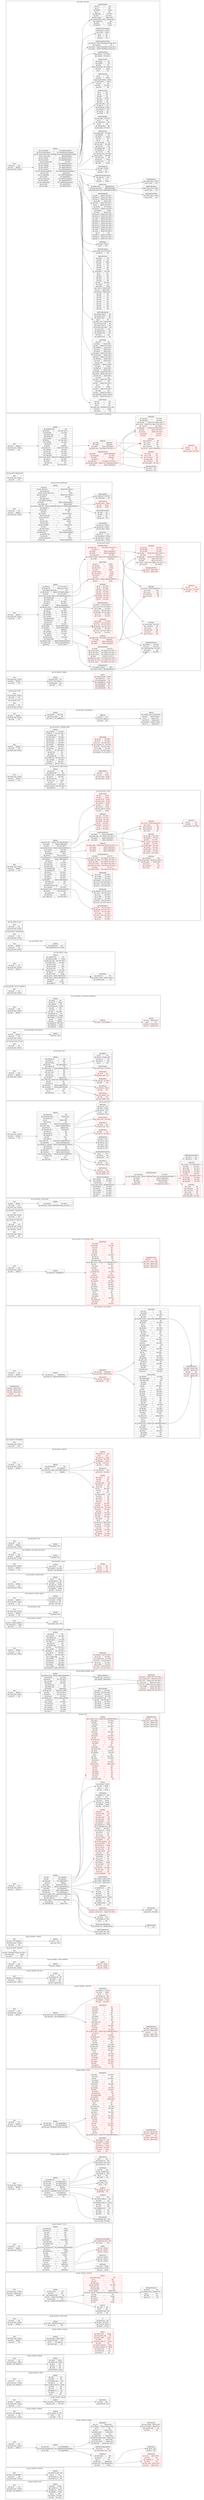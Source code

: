 digraph{rankdir=LR;subgraph cluster_0{label="api_get_member / deck";node[style="filled",color=white,style="solid",color=gray20];api_get_member__deck__Root[label="Root  | { api_result | <api_result> i64, } | { api_result_msg | <api_result_msg> String, } | { api_data | <api_data> Vec\<ApiData\>, }",shape=record];api_get_member__deck__ApiData;api_get_member__deck__Root:api_data->api_get_member__deck__ApiData;api_get_member__deck__ApiData[label="ApiData  | { api_name | <api_name> String, } | { api_member_id | <api_member_id> i64, } | { api_name_id | <api_name_id> String, } | { api_flagship | <api_flagship> String, } | { api_id | <api_id> i64, } | { api_mission | <api_mission> Vec\<i64\>, } | { api_ship | <api_ship> Vec\<i64\>, }",shape=record];}subgraph cluster_1{label="api_get_member / furniture";node[style="filled",color=white,style="solid",color=gray20];api_get_member__furniture__Root[label="Root  | { api_data | <api_data> Vec\<ApiData\>, } | { api_result | <api_result> i64, } | { api_result_msg | <api_result_msg> String, }",shape=record];api_get_member__furniture__ApiData;api_get_member__furniture__Root:api_data->api_get_member__furniture__ApiData;api_get_member__furniture__ApiData[label="ApiData  | { api_furniture_type | <api_furniture_type> i64, } | { api_id | <api_id> i64, } | { api_furniture_no | <api_furniture_no> i64, } | { api_furniture_id | <api_furniture_id> i64, }",shape=record];}subgraph cluster_2{label="api_get_member / mapinfo";node[style="filled",color=white,style="solid",color=gray20];api_get_member__mapinfo__ApiMapInfo[label="ApiMapInfo  | { api_m10 | <api_m10> Option\<i64\>, } | { api_eventmap | <api_eventmap> Option\<ApiEventmap\>, } | { api_id | <api_id> i64, } | { api_s_no | <api_s_no> Option\<i64\>, } | { api_defeat_count | <api_defeat_count> Option\<i64\>, } | { api_cleared | <api_cleared> i64, } | { api_gauge_num | <api_gauge_num> Option\<i64\>, } | { api_required_defeat_count | <api_required_defeat_count> Option\<i64\>, } | { api_gauge_type | <api_gauge_type> Option\<i64\>, } | { api_air_base_decks | <api_air_base_decks> Option\<i64\>, } | { api_sally_flag | <api_sally_flag> Option\<Vec\<i64\>\>, }",shape=record];api_get_member__mapinfo__ApiEventmap;api_get_member__mapinfo__ApiMapInfo:api_eventmap->api_get_member__mapinfo__ApiEventmap;api_get_member__mapinfo__ApiData[label="ApiData  | { api_map_info | <api_map_info> Vec\<ApiMapInfo\>, } | { api_air_base_expanded_info | <api_air_base_expanded_info> Vec\<ApiAirBaseExpandedInfo\>, } | { api_air_base | <api_air_base> Vec\<ApiAirBase\>, }",shape=record];api_get_member__mapinfo__ApiData:api_map_info->api_get_member__mapinfo__ApiMapInfo;api_get_member__mapinfo__ApiAirBaseExpandedInfo;api_get_member__mapinfo__ApiData:api_air_base_expanded_info->api_get_member__mapinfo__ApiAirBaseExpandedInfo;api_get_member__mapinfo__ApiAirBase;api_get_member__mapinfo__ApiData:api_air_base->api_get_member__mapinfo__ApiAirBase;api_get_member__mapinfo__Root[label="Root  | { api_result | <api_result> i64, } | { api_result_msg | <api_result_msg> String, } | { api_data | <api_data> ApiData, }",shape=record];api_get_member__mapinfo__Root:api_data->api_get_member__mapinfo__ApiData;api_get_member__mapinfo__ApiAirBaseExpandedInfo[label="ApiAirBaseExpandedInfo  | { api_area_id | <api_area_id> i64, } | { api_maintenance_level | <api_maintenance_level> i64, }",shape=record,color=red];api_get_member__mapinfo__ApiAirBase[label="ApiAirBase  | { api_action_kind | <api_action_kind> i64, } | { api_area_id | <api_area_id> i64, } | { api_rid | <api_rid> i64, } | { api_distance | <api_distance> ApiDistance, } | { api_plane_info | <api_plane_info> Vec\<ApiPlaneInfo\>, } | { api_name | <api_name> String, }",shape=record];api_get_member__mapinfo__ApiDistance;api_get_member__mapinfo__ApiAirBase:api_distance->api_get_member__mapinfo__ApiDistance;api_get_member__mapinfo__ApiPlaneInfo;api_get_member__mapinfo__ApiAirBase:api_plane_info->api_get_member__mapinfo__ApiPlaneInfo;api_get_member__mapinfo__ApiDistance[label="ApiDistance  | { api_bonus | <api_bonus> i64, } | { api_base | <api_base> i64, }",shape=record];api_get_member__mapinfo__ApiPlaneInfo[label="ApiPlaneInfo  | { api_count | <api_count> Option\<i64\>, } | { api_state | <api_state> i64, } | { api_squadron_id | <api_squadron_id> i64, } | { api_slotid | <api_slotid> i64, } | { api_max_count | <api_max_count> Option\<i64\>, } | { api_cond | <api_cond> Option\<i64\>, }",shape=record,color=red];api_get_member__mapinfo__ApiEventmap[label="ApiEventmap  | { api_max_maphp | <api_max_maphp> Option\<i64\>, } | { api_now_maphp | <api_now_maphp> Option\<i64\>, } | { api_selected_rank | <api_selected_rank> i64, } | { api_state | <api_state> i64, }",shape=record,color=red];}subgraph cluster_3{label="api_get_member / material";node[style="filled",color=white,style="solid",color=gray20];api_get_member__material__Root[label="Root  | { api_data | <api_data> Vec\<ApiData\>, } | { api_result | <api_result> i64, } | { api_result_msg | <api_result_msg> String, }",shape=record];api_get_member__material__ApiData;api_get_member__material__Root:api_data->api_get_member__material__ApiData;api_get_member__material__ApiData[label="ApiData  | { api_member_id | <api_member_id> i64, } | { api_id | <api_id> i64, } | { api_value | <api_value> i64, }",shape=record];}subgraph cluster_4{label="api_get_member / mission";node[style="filled",color=white,style="solid",color=gray20];api_get_member__mission__ApiListItem[label="ApiListItem  | { api_state | <api_state> i64, } | { api_mission_id | <api_mission_id> i64, }",shape=record];api_get_member__mission__Root[label="Root  | { api_data | <api_data> ApiData, } | { api_result_msg | <api_result_msg> String, } | { api_result | <api_result> i64, }",shape=record];api_get_member__mission__ApiData;api_get_member__mission__Root:api_data->api_get_member__mission__ApiData;api_get_member__mission__ApiData[label="ApiData  | { api_list_items | <api_list_items> Vec\<ApiListItem\>, } | { api_limit_time | <api_limit_time> Vec\<i64\>, }",shape=record];api_get_member__mission__ApiData:api_list_items->api_get_member__mission__ApiListItem;}subgraph cluster_5{label="api_get_member / ndock";node[style="filled",color=white,style="solid",color=gray20];api_get_member__ndock__ApiData[label="ApiData  | { api_item2 | <api_item2> i64, } | { api_item3 | <api_item3> i64, } | { api_complete_time | <api_complete_time> i64, } | { api_ship_id | <api_ship_id> i64, } | { api_complete_time_str | <api_complete_time_str> String, } | { api_item1 | <api_item1> i64, } | { api_state | <api_state> i64, } | { api_member_id | <api_member_id> i64, } | { api_item4 | <api_item4> i64, } | { api_id | <api_id> i64, }",shape=record];api_get_member__ndock__Root[label="Root  | { api_result | <api_result> i64, } | { api_result_msg | <api_result_msg> String, } | { api_data | <api_data> Vec\<ApiData\>, }",shape=record];api_get_member__ndock__Root:api_data->api_get_member__ndock__ApiData;}subgraph cluster_6{label="api_get_member / payitem";node[style="filled",color=white,style="solid",color=gray20];api_get_member__payitem__Root[label="Root  | { api_result | <api_result> i64, } | { api_result_msg | <api_result_msg> String, } | { api_data | <api_data> Vec\<ApiData\>, }",shape=record];api_get_member__payitem__ApiData;api_get_member__payitem__Root:api_data->api_get_member__payitem__ApiData;api_get_member__payitem__ApiData[label="ApiData  | { api_name | <api_name> String, } | { api_payitem_id | <api_payitem_id> String, } | { api_price | <api_price> i64, } | { api_type | <api_type> i64, } | { api_count | <api_count> i64, } | { api_description | <api_description> String, }",shape=record];}subgraph cluster_7{label="api_get_member / practice";node[style="filled",color=white,style="solid",color=gray20];api_get_member__practice__ApiList[label="ApiList  | { api_enemy_rank | <api_enemy_rank> String, } | { api_enemy_flag_ship | <api_enemy_flag_ship> i64, } | { api_enemy_name | <api_enemy_name> String, } | { api_medals | <api_medals> i64, } | { api_enemy_name_id | <api_enemy_name_id> String, } | { api_state | <api_state> i64, } | { api_enemy_comment | <api_enemy_comment> String, } | { api_enemy_comment_id | <api_enemy_comment_id> String, } | { api_enemy_level | <api_enemy_level> i64, } | { api_enemy_flag | <api_enemy_flag> i64, } | { api_enemy_id | <api_enemy_id> i64, }",shape=record,color=red];api_get_member__practice__Root[label="Root  | { api_result_msg | <api_result_msg> String, } | { api_data | <api_data> ApiData, } | { api_result | <api_result> i64, }",shape=record];api_get_member__practice__ApiData;api_get_member__practice__Root:api_data->api_get_member__practice__ApiData;api_get_member__practice__ApiData[label="ApiData  | { api_entry_limit | <api_entry_limit> Option\<i64\>, } | { api_selected_kind | <api_selected_kind> i64, } | { api_list | <api_list> Vec\<ApiList\>, } | { api_create_kind | <api_create_kind> i64, }",shape=record];api_get_member__practice__ApiData:api_list->api_get_member__practice__ApiList;}subgraph cluster_8{label="api_get_member / preset_deck";node[style="filled",color=white,style="solid",color=gray20];api_get_member__preset_deck__ApiData[label="ApiData  | { api_deck | <api_deck> HashMap\<String, N\>, } | { api_max_num | <api_max_num> i64, }",shape=record];api_get_member__preset_deck__N;api_get_member__preset_deck__ApiData:api_deck->api_get_member__preset_deck__N;api_get_member__preset_deck__N[label="N  | { api_preset_no | <api_preset_no> i64, } | { api_ship | <api_ship> Vec\<i64\>, } | { api_name_id | <api_name_id> String, } | { api_name | <api_name> String, }",shape=record];api_get_member__preset_deck__Root[label="Root  | { api_result | <api_result> i64, } | { api_result_msg | <api_result_msg> String, } | { api_data | <api_data> ApiData, }",shape=record];api_get_member__preset_deck__Root:api_data->api_get_member__preset_deck__ApiData;}subgraph cluster_9{label="api_get_member / questlist";node[style="filled",color=white,style="solid",color=gray20];api_get_member__questlist__ApiList[label="ApiList  | { api_progress_flag | <api_progress_flag> i64, } | { api_no | <api_no> i64, } | { api_state | <api_state> i64, } | { api_label_type | <api_label_type> i64, } | { api_get_material | <api_get_material> Vec\<i64\>, } | { api_bonus_flag | <api_bonus_flag> i64, } | { api_invalid_flag | <api_invalid_flag> i64, } | { api_lost_badges | <api_lost_badges> Option\<i64\>, } | { api_select_rewards | <api_select_rewards> Option\<Vec\<Vec\<ApiSelectRewards\>\>\>, } | { api_type | <api_type> i64, } | { api_detail | <api_detail> String, } | { api_voice_id | <api_voice_id> i64, } | { api_category | <api_category> i64, } | { api_title | <api_title> String, }",shape=record,color=red];api_get_member__questlist__ApiSelectRewards;api_get_member__questlist__ApiList:api_select_rewards->api_get_member__questlist__ApiSelectRewards;api_get_member__questlist__ApiData[label="ApiData  | { api_exec_count | <api_exec_count> i64, } | { api_count | <api_count> i64, } | { api_completed_kind | <api_completed_kind> i64, } | { api_list | <api_list> Option\<Vec\<ApiList\>\>, } | { api_exec_type | <api_exec_type> i64, } | { api_c_list | <api_c_list> Option\<Vec\<ApiCList\>\> }",shape=record];api_get_member__questlist__ApiData:api_list->api_get_member__questlist__ApiList;api_get_member__questlist__ApiCList;api_get_member__questlist__ApiData:api_c_list->api_get_member__questlist__ApiCList;api_get_member__questlist__ApiSelectRewards[label="ApiSelectRewards  | { api_count | <api_count> i64, } | { api_slotitem_level | <api_slotitem_level> Option\<i64\>, } | { api_no | <api_no> i64, } | { api_kind | <api_kind> i64, } | { api_mst_id | <api_mst_id> i64, }",shape=record];api_get_member__questlist__ApiCList[label="ApiCList  | { api_c_flag | <api_c_flag> i64, } | { api_no | <api_no> i64, } | { api_progress_flag | <api_progress_flag> i64, } | { api_state | <api_state> i64, }",shape=record];api_get_member__questlist__Root[label="Root  | { api_result_msg | <api_result_msg> String, } | { api_result | <api_result> Option\<i64\>, } | { api_data | <api_data> ApiData, }",shape=record];api_get_member__questlist__Root:api_data->api_get_member__questlist__ApiData;}subgraph cluster_10{label="api_get_member / record";node[style="filled",color=white,style="solid",color=gray20];api_get_member__record__ApiWar[label="ApiWar  | { api_lose | <api_lose> String, } | { api_rate | <api_rate> String, } | { api_win | <api_win> String, }",shape=record,color=red];api_get_member__record__ApiMission[label="ApiMission  | { api_count | <api_count> String, } | { api_success | <api_success> String, } | { api_rate | <api_rate> String, }",shape=record];api_get_member__record__ApiData[label="ApiData  | { api_nickname | <api_nickname> String, } | { api_photo_url | <api_photo_url> String, } | { api_rank | <api_rank> i64, } | { api_kdoc | <api_kdoc> i64, } | { api_ndoc | <api_ndoc> i64, } | { api_furniture | <api_furniture> i64, } | { api_complate | <api_complate> Vec\<String\>, } | { api_large_dock | <api_large_dock> i64, } | { api_material_max | <api_material_max> i64, } | { api_level | <api_level> i64, } | { api_air_base_expanded_info | <api_air_base_expanded_info> Vec\<ApiAirBaseExpandedInfo\>, } | { api_cmt_id | <api_cmt_id> String, } | { api_nickname_id | <api_nickname_id> String, } | { api_ship | <api_ship> Vec\<i64\>, } | { api_cmt | <api_cmt> String, } | { api_friend | <api_friend> i64, } | { api_member_id | <api_member_id> i64, } | { api_slotitem | <api_slotitem> Vec\<i64\>, } | { api_war | <api_war> ApiWar, } | { api_practice | <api_practice> ApiPractice, } | { api_experience | <api_experience> Vec\<i64\>, } | { api_deck | <api_deck> i64, } | { api_mission | <api_mission> ApiMission, }",shape=record];api_get_member__record__ApiAirBaseExpandedInfo;api_get_member__record__ApiData:api_air_base_expanded_info->api_get_member__record__ApiAirBaseExpandedInfo;api_get_member__record__ApiData:api_war->api_get_member__record__ApiWar;api_get_member__record__ApiPractice;api_get_member__record__ApiData:api_practice->api_get_member__record__ApiPractice;api_get_member__record__ApiData:api_mission->api_get_member__record__ApiMission;api_get_member__record__ApiPractice[label="ApiPractice  | { api_lose | <api_lose> String, } | { api_win | <api_win> String, } | { api_rate | <api_rate> String, }",shape=record];api_get_member__record__ApiAirBaseExpandedInfo[label="ApiAirBaseExpandedInfo  | { api_maintenance_level | <api_maintenance_level> i64, } | { api_area_id | <api_area_id> i64, }",shape=record,color=red];api_get_member__record__Root[label="Root  | { api_result | <api_result> i64, } | { api_data | <api_data> ApiData, } | { api_result_msg | <api_result_msg> String, }",shape=record];api_get_member__record__Root:api_data->api_get_member__record__ApiData;}subgraph cluster_11{label="api_get_member / require_info";node[style="filled",color=white,style="solid",color=gray20];api_get_member__require_info__ApiUseitem[label="ApiUseitem  | { api_count | <api_count> i64, } | { api_id | <api_id> i64, }",shape=record];api_get_member__require_info__ApiBasic[label="ApiBasic  | { api_member_id | <api_member_id> i64, } | { api_firstflag | <api_firstflag> i64, }",shape=record,color=red];api_get_member__require_info__ApiData[label="ApiData  | { api_position_id | <api_position_id> i64, } | { api_furniture | <api_furniture> Vec\<ApiFurniture\>, } | { api_slot_item | <api_slot_item> Vec\<ApiSlotItem\>, } | { api_useitem | <api_useitem> Vec\<ApiUseitem\>, } | { api_basic | <api_basic> ApiBasic, } | { api_extra_supply | <api_extra_supply> Vec\<i64\>, } | { api_unsetslot | <api_unsetslot> HashMap\<String, Vec\<i64\>\>, } | { api_kdock | <api_kdock> Vec\<ApiKdock\>, } | { api_oss_setting | <api_oss_setting> ApiOssSetting, } | { api_skin_id | <api_skin_id> i64, }",shape=record];api_get_member__require_info__ApiFurniture;api_get_member__require_info__ApiData:api_furniture->api_get_member__require_info__ApiFurniture;api_get_member__require_info__ApiSlotItem;api_get_member__require_info__ApiData:api_slot_item->api_get_member__require_info__ApiSlotItem;api_get_member__require_info__ApiData:api_useitem->api_get_member__require_info__ApiUseitem;api_get_member__require_info__ApiData:api_basic->api_get_member__require_info__ApiBasic;api_get_member__require_info__ApiKdock;api_get_member__require_info__ApiData:api_kdock->api_get_member__require_info__ApiKdock;api_get_member__require_info__ApiOssSetting;api_get_member__require_info__ApiData:api_oss_setting->api_get_member__require_info__ApiOssSetting;api_get_member__require_info__ApiSlotItem[label="ApiSlotItem  | { api_level | <api_level> i64, } | { api_alv | <api_alv> Option\<i64\>, } | { api_slotitem_id | <api_slotitem_id> i64, } | { api_id | <api_id> i64, } | { api_locked | <api_locked> i64, }",shape=record];api_get_member__require_info__Root[label="Root  | { api_result_msg | <api_result_msg> String, } | { api_data | <api_data> ApiData, } | { api_result | <api_result> i64, }",shape=record];api_get_member__require_info__Root:api_data->api_get_member__require_info__ApiData;api_get_member__require_info__ApiFurniture[label="ApiFurniture  | { api_id | <api_id> i64, } | { api_furniture_id | <api_furniture_id> i64, } | { api_furniture_type | <api_furniture_type> i64, } | { api_furniture_no | <api_furniture_no> i64, }",shape=record];api_get_member__require_info__ApiKdock[label="ApiKdock  | { api_id | <api_id> i64, } | { api_created_ship_id | <api_created_ship_id> i64, } | { api_item4 | <api_item4> i64, } | { api_complete_time_str | <api_complete_time_str> String, } | { api_item1 | <api_item1> i64, } | { api_state | <api_state> i64, } | { api_complete_time | <api_complete_time> i64, } | { api_item3 | <api_item3> i64, } | { api_item5 | <api_item5> i64, } | { api_item2 | <api_item2> i64, }",shape=record];api_get_member__require_info__ApiOssSetting[label="ApiOssSetting  | { api_language_type | <api_language_type> i64, } | { api_oss_items | <api_oss_items> Vec\<i64\>, }",shape=record];}subgraph cluster_12{label="api_get_member / ship3";node[style="filled",color=white,style="solid",color=gray20];api_get_member__ship3__ApiSpEffectItems[label="ApiSpEffectItems  | { api_souk | <api_souk> Option\<i64\>, } | { api_kaih | <api_kaih> Option\<i64\>, } | { api_kind | <api_kind> i64, } | { api_houg | <api_houg> Option\<i64\>, } | { api_raig | <api_raig> Option\<i64\>, }",shape=record,color=red];api_get_member__ship3__ApiDeckData[label="ApiDeckData  | { api_member_id | <api_member_id> i64, } | { api_flagship | <api_flagship> String, } | { api_ship | <api_ship> Vec\<i64\>, } | { api_name_id | <api_name_id> String, } | { api_mission | <api_mission> Vec\<i64\>, } | { api_name | <api_name> String, } | { api_id | <api_id> i64, }",shape=record,color=red];api_get_member__ship3__ApiData[label="ApiData  | { api_ship_data | <api_ship_data> Vec\<ApiShipData\>, } | { api_deck_data | <api_deck_data> Vec\<ApiDeckData\>, } | { api_slot_data | <api_slot_data> HashMap\<String, Vec\<i64\>\>, }",shape=record];api_get_member__ship3__ApiShipData;api_get_member__ship3__ApiData:api_ship_data->api_get_member__ship3__ApiShipData;api_get_member__ship3__ApiData:api_deck_data->api_get_member__ship3__ApiDeckData;api_get_member__ship3__ApiShipData[label="ApiShipData  | { api_onslot | <api_onslot> Vec\<i64\>, } | { api_backs | <api_backs> i64, } | { api_exp | <api_exp> Vec\<i64\>, } | { api_maxhp | <api_maxhp> i64, } | { api_nowhp | <api_nowhp> i64, } | { api_kyouka | <api_kyouka> Vec\<i64\>, } | { api_srate | <api_srate> i64, } | { api_karyoku | <api_karyoku> Vec\<i64\>, } | { api_kaihi | <api_kaihi> Vec\<i64\>, } | { api_locked | <api_locked> i64, } | { api_ndock_time | <api_ndock_time> i64, } | { api_locked_equip | <api_locked_equip> i64, } | { api_sakuteki | <api_sakuteki> Vec\<i64\>, } | { api_sally_area | <api_sally_area> Option\<i64\>, } | { api_slotnum | <api_slotnum> i64, } | { api_lv | <api_lv> i64, } | { api_bull | <api_bull> i64, } | { api_ndock_item | <api_ndock_item> Vec\<i64\>, } | { api_soukou | <api_soukou> Vec\<i64\>, } | { api_sortno | <api_sortno> i64, } | { api_raisou | <api_raisou> Vec\<i64\>, } | { api_slot_ex | <api_slot_ex> i64, } | { api_lucky | <api_lucky> Vec\<i64\>, } | { api_taisen | <api_taisen> Vec\<i64\>, } | { api_leng | <api_leng> i64, } | { api_soku | <api_soku> i64, } | { api_taiku | <api_taiku> Vec\<i64\>, } | { api_slot | <api_slot> Vec\<i64\>, } | { api_cond | <api_cond> i64, } | { api_ship_id | <api_ship_id> i64, } | { api_id | <api_id> i64, } | { api_fuel | <api_fuel> i64, } | { api_sp_effect_items | <api_sp_effect_items> Option\<Vec\<ApiSpEffectItems\>\>, }",shape=record,color=red];api_get_member__ship3__ApiShipData:api_sp_effect_items->api_get_member__ship3__ApiSpEffectItems;api_get_member__ship3__Root[label="Root  | { api_result | <api_result> i64, } | { api_data | <api_data> ApiData, } | { api_result_msg | <api_result_msg> String, }",shape=record];api_get_member__ship3__Root:api_data->api_get_member__ship3__ApiData;}subgraph cluster_13{label="api_get_member / ship_deck";node[style="filled",color=white,style="solid",color=gray20];api_get_member__ship_deck__ApiData[label="ApiData  | { api_deck_data | <api_deck_data> Vec\<ApiDeckData\>, } | { api_ship_data | <api_ship_data> Vec\<ApiShipData\>, }",shape=record];api_get_member__ship_deck__ApiDeckData;api_get_member__ship_deck__ApiData:api_deck_data->api_get_member__ship_deck__ApiDeckData;api_get_member__ship_deck__ApiShipData;api_get_member__ship_deck__ApiData:api_ship_data->api_get_member__ship_deck__ApiShipData;api_get_member__ship_deck__ApiDeckData[label="ApiDeckData  | { api_name_id | <api_name_id> String, } | { api_name | <api_name> String, } | { api_id | <api_id> i64, } | { api_member_id | <api_member_id> i64, } | { api_mission | <api_mission> Vec\<i64\>, } | { api_flagship | <api_flagship> String, } | { api_ship | <api_ship> Vec\<i64\>, }",shape=record,color=red];api_get_member__ship_deck__ApiSpEffectItems[label="ApiSpEffectItems  | { api_houg | <api_houg> Option\<i64\>, } | { api_souk | <api_souk> Option\<i64\>, } | { api_kind | <api_kind> i64, } | { api_raig | <api_raig> Option\<i64\>, } | { api_kaih | <api_kaih> Option\<i64\>, }",shape=record,color=red];api_get_member__ship_deck__ApiShipData[label="ApiShipData  | { api_soku | <api_soku> i64, } | { api_sortno | <api_sortno> i64, } | { api_backs | <api_backs> i64, } | { api_cond | <api_cond> i64, } | { api_lv | <api_lv> i64, } | { api_locked | <api_locked> i64, } | { api_slot_ex | <api_slot_ex> i64, } | { api_bull | <api_bull> i64, } | { api_ndock_time | <api_ndock_time> i64, } | { api_nowhp | <api_nowhp> i64, } | { api_lucky | <api_lucky> Vec\<i64\>, } | { api_srate | <api_srate> i64, } | { api_kyouka | <api_kyouka> Vec\<i64\>, } | { api_sp_effect_items | <api_sp_effect_items> Option\<Vec\<ApiSpEffectItems\>\>, } | { api_ship_id | <api_ship_id> i64, } | { api_exp | <api_exp> Vec\<i64\>, } | { api_ndock_item | <api_ndock_item> Vec\<i64\>, } | { api_taiku | <api_taiku> Vec\<i64\>, } | { api_fuel | <api_fuel> i64, } | { api_leng | <api_leng> i64, } | { api_karyoku | <api_karyoku> Vec\<i64\>, } | { api_sally_area | <api_sally_area> Option\<i64\>, } | { api_raisou | <api_raisou> Vec\<i64\>, } | { api_slot | <api_slot> Vec\<i64\>, } | { api_id | <api_id> i64, } | { api_sakuteki | <api_sakuteki> Vec\<i64\>, } | { api_onslot | <api_onslot> Vec\<i64\>, } | { api_maxhp | <api_maxhp> i64, } | { api_taisen | <api_taisen> Vec\<i64\>, } | { api_soukou | <api_soukou> Vec\<i64\>, } | { api_kaihi | <api_kaihi> Vec\<i64\>, } | { api_slotnum | <api_slotnum> i64, } | { api_locked_equip | <api_locked_equip> i64, }",shape=record,color=red];api_get_member__ship_deck__ApiShipData:api_sp_effect_items->api_get_member__ship_deck__ApiSpEffectItems;api_get_member__ship_deck__Root[label="Root  | { api_result | <api_result> i64, } | { api_result_msg | <api_result_msg> String, } | { api_data | <api_data> ApiData, }",shape=record];api_get_member__ship_deck__Root:api_data->api_get_member__ship_deck__ApiData;}subgraph cluster_14{label="api_get_member / slot_item";node[style="filled",color=white,style="solid",color=gray20];api_get_member__slot_item__Root[label="Root  | { api_data | <api_data> Vec\<ApiData\>, } | { api_result | <api_result> i64, } | { api_result_msg | <api_result_msg> String, }",shape=record];api_get_member__slot_item__ApiData;api_get_member__slot_item__Root:api_data->api_get_member__slot_item__ApiData;api_get_member__slot_item__ApiData[label="ApiData  | { api_id | <api_id> i64, } | { api_slotitem_id | <api_slotitem_id> i64, } | { api_locked | <api_locked> i64, } | { api_level | <api_level> i64, } | { api_alv | <api_alv> Option\<i64\>, }",shape=record];}subgraph cluster_15{label="api_get_member / sortie_conditions";node[style="filled",color=white,style="solid",color=gray20];api_get_member__sortie_conditions__Root[label="Root  | { api_result | <api_result> i64, } | { api_data | <api_data> ApiData, } | { api_result_msg | <api_result_msg> String, }",shape=record];api_get_member__sortie_conditions__ApiData;api_get_member__sortie_conditions__Root:api_data->api_get_member__sortie_conditions__ApiData;api_get_member__sortie_conditions__ApiWar[label="ApiWar  | { api_win | <api_win> String, } | { api_lose | <api_lose> String, } | { api_rate | <api_rate> String, }",shape=record,color=red];api_get_member__sortie_conditions__ApiData[label="ApiData  | { api_war | <api_war> ApiWar, }",shape=record];api_get_member__sortie_conditions__ApiData:api_war->api_get_member__sortie_conditions__ApiWar;}subgraph cluster_16{label="api_get_member / unsetslot";node[style="filled",color=white,style="solid",color=gray20];api_get_member__unsetslot__Root[label="Root  | { api_data | <api_data> HashMap\<String, Vec\<i64\>\>, } | { api_result_msg | <api_result_msg> String, } | { api_result | <api_result> i64, }",shape=record];}subgraph cluster_17{label="api_get_member / useitem";node[style="filled",color=white,style="solid",color=gray20];api_get_member__useitem__ApiData[label="ApiData  | { api_id | <api_id> i64, } | { api_count | <api_count> i64, }",shape=record];api_get_member__useitem__Root[label="Root  | { api_data | <api_data> Vec\<ApiData\>, } | { api_result_msg | <api_result_msg> String, } | { api_result | <api_result> i64, }",shape=record];api_get_member__useitem__Root:api_data->api_get_member__useitem__ApiData;}subgraph cluster_18{label="api_port / port";node[style="filled",color=white,style="solid",color=gray20];api_port__port__ApiLog[label="ApiLog  | { api_message | <api_message> String, } | { api_state | <api_state> String, } | { api_no | <api_no> i64, } | { api_type | <api_type> String, }",shape=record];api_port__port__ApiFriendlySetting[label="ApiFriendlySetting  | { api_request_flag | <api_request_flag> i64, } | { api_request_type | <api_request_type> i64, }",shape=record];api_port__port__ApiMaterial[label="ApiMaterial  | { api_value | <api_value> i64, } | { api_member_id | <api_member_id> i64, } | { api_id | <api_id> i64, }",shape=record];api_port__port__ApiPayitemDict[label="ApiPayitemDict  | { 21 | <21> i64, }",shape=record];api_port__port__ApiUnsetSlot[label="ApiUnsetSlot  | { api_type3No | <api_type3No> i64, } | { api_slot_list | <api_slot_list> Vec\<i64\>, }",shape=record];api_port__port__ApiFurnitureAffectItems[label="ApiFurnitureAffectItems  | { api_payitem_dict | <api_payitem_dict> ApiPayitemDict, }",shape=record];api_port__port__ApiFurnitureAffectItems:api_payitem_dict->api_port__port__ApiPayitemDict;api_port__port__ApiBasic[label="ApiBasic  | { api_fcoin | <api_fcoin> i64, } | { api_active_flag | <api_active_flag> i64, } | { api_level | <api_level> i64, } | { api_count_deck | <api_count_deck> i64, } | { api_large_dock | <api_large_dock> i64, } | { api_experience | <api_experience> i64, } | { api_nickname | <api_nickname> String, } | { api_nickname_id | <api_nickname_id> String, } | { api_pt_challenged_win | <api_pt_challenged_win> i64, } | { api_pvp | <api_pvp> Vec\<i64\>, } | { api_comment_id | <api_comment_id> String, } | { api_tutorial | <api_tutorial> i64, } | { api_st_win | <api_st_win> i64, } | { api_starttime | <api_starttime> i64, } | { api_max_slotitem | <api_max_slotitem> i64, } | { api_medals | <api_medals> i64, } | { api_tutorial_progress | <api_tutorial_progress> i64, } | { api_count_kdock | <api_count_kdock> i64, } | { api_member_id | <api_member_id> String, } | { api_ms_success | <api_ms_success> i64, } | { api_max_chara | <api_max_chara> i64, } | { api_count_ndock | <api_count_ndock> i64, } | { api_rank | <api_rank> i64, } | { api_fleetname | <api_fleetname> Value, } | { api_firstflag | <api_firstflag> i64, } | { api_st_lose | <api_st_lose> i64, } | { api_playtime | <api_playtime> i64, } | { api_comment | <api_comment> String, } | { api_max_kagu | <api_max_kagu> i64, } | { api_pt_lose | <api_pt_lose> i64, } | { api_furniture | <api_furniture> Vec\<i64\>, } | { api_ms_count | <api_ms_count> i64, } | { api_pt_win | <api_pt_win> i64, } | { api_pt_challenged | <api_pt_challenged> i64, }",shape=record,color=red];api_port__port__ApiEventObject[label="ApiEventObject  | { api_m_flag2 | <api_m_flag2> Option\<i64\>, } | { api_m_flag | <api_m_flag> Option\<i64\>, } | { api_c_num | <api_c_num> Option\<i64\>, }",shape=record];api_port__port__Root[label="Root  | { api_result | <api_result> i64, } | { api_result_msg | <api_result_msg> String, } | { api_data | <api_data> ApiData, }",shape=record];api_port__port__ApiData;api_port__port__Root:api_data->api_port__port__ApiData;api_port__port__ApiData[label="ApiData  | { api_ship | <api_ship> Vec\<ApiShip\>, } | { api_log | <api_log> Vec\<ApiLog\>, } | { api_deck_port | <api_deck_port> Vec\<ApiDeckPort\>, } | { api_basic | <api_basic> ApiBasic, } | { api_c_flags | <api_c_flags> Option\<Vec\<i64\>\>, } | { api_event_object | <api_event_object> Option\<ApiEventObject\>, } | { api_ndock | <api_ndock> Vec\<ApiNdock\>, } | { api_plane_info | <api_plane_info> Option\<ApiPlaneInfo\> } | { api_material | <api_material> Vec\<ApiMaterial\>, } | { api_furniture_affect_items | <api_furniture_affect_items> ApiFurnitureAffectItems, } | { api_parallel_quest_count | <api_parallel_quest_count> i64, } | { api_dest_ship_slot | <api_dest_ship_slot> i64, } | { api_friendly_setting | <api_friendly_setting> Option\<ApiFriendlySetting\>, } | { api_p_bgm_id | <api_p_bgm_id> i64, } | { api_combined_flag | <api_combined_flag> Option\<i64\>, }",shape=record];api_port__port__ApiShip;api_port__port__ApiData:api_ship->api_port__port__ApiShip;api_port__port__ApiData:api_log->api_port__port__ApiLog;api_port__port__ApiDeckPort;api_port__port__ApiData:api_deck_port->api_port__port__ApiDeckPort;api_port__port__ApiData:api_basic->api_port__port__ApiBasic;api_port__port__ApiData:api_event_object->api_port__port__ApiEventObject;api_port__port__ApiNdock;api_port__port__ApiData:api_ndock->api_port__port__ApiNdock;api_port__port__ApiPlaneInfo;api_port__port__ApiData:api_plane_info->api_port__port__ApiPlaneInfo;api_port__port__ApiData:api_material->api_port__port__ApiMaterial;api_port__port__ApiData:api_furniture_affect_items->api_port__port__ApiFurnitureAffectItems;api_port__port__ApiData:api_friendly_setting->api_port__port__ApiFriendlySetting;api_port__port__ApiPlaneInfo[label="ApiPlaneInfo  | { api_unset_slot | <api_unset_slot> Option\<Vec\<ApiUnsetSlot\>\>, } | { api_base_convert_slot | <api_base_convert_slot> Option\<Vec\<i64\>\>, }",shape=record,color=red];api_port__port__ApiPlaneInfo:api_unset_slot->api_port__port__ApiUnsetSlot;api_port__port__ApiDeckPort[label="ApiDeckPort  | { api_member_id | <api_member_id> i64, } | { api_id | <api_id> i64, } | { api_mission | <api_mission> Vec\<i64\>, } | { api_name | <api_name> String, } | { api_name_id | <api_name_id> String, } | { api_flagship | <api_flagship> String, } | { api_ship | <api_ship> Vec\<i64\>, }",shape=record];api_port__port__ApiSpEffectItem[label="ApiSpEffectItem  | { api_kind | <api_kind> i64, } | { api_houg | <api_houg> Option\<i64\>, } | { api_raig | <api_raig> Option\<i64\>, } | { api_souk | <api_souk> Option\<i64\>, } | { api_kaih | <api_kaih> Option\<i64\>, }",shape=record,color=red];api_port__port__ApiNdock[label="ApiNdock  | { api_member_id | <api_member_id> i64, } | { api_id | <api_id> i64, } | { api_state | <api_state> i64, } | { api_item2 | <api_item2> i64, } | { api_ship_id | <api_ship_id> i64, } | { api_complete_time_str | <api_complete_time_str> String, } | { api_item3 | <api_item3> i64, } | { api_item4 | <api_item4> i64, } | { api_complete_time | <api_complete_time> i64, } | { api_item1 | <api_item1> i64, }",shape=record];api_port__port__ApiShip[label="ApiShip  | { api_sp_effect_items | <api_sp_effect_items> Option\<Vec\<ApiSpEffectItem\>\>, } | { api_soukou | <api_soukou> Vec\<i64\>, } | { api_taiku | <api_taiku> Vec\<i64\>, } | { api_leng | <api_leng> i64, } | { api_kaihi | <api_kaihi> Vec\<i64\>, } | { api_cond | <api_cond> i64, } | { api_soku | <api_soku> i64, } | { api_raisou | <api_raisou> Vec\<i64\>, } | { api_backs | <api_backs> i64, } | { api_kyouka | <api_kyouka> Vec\<i64\>, } | { api_slot | <api_slot> Vec\<i64\>, } | { api_ndock_item | <api_ndock_item> Vec\<i64\>, } | { api_slot_ex | <api_slot_ex> i64, } | { api_locked | <api_locked> i64, } | { api_lv | <api_lv> i64, } | { api_karyoku | <api_karyoku> Vec\<i64\>, } | { api_ndock_time | <api_ndock_time> i64, } | { api_taisen | <api_taisen> Vec\<i64\>, } | { api_sakuteki | <api_sakuteki> Vec\<i64\>, } | { api_id | <api_id> i64, } | { api_exp | <api_exp> Vec\<i64\>, } | { api_onslot | <api_onslot> Vec\<i64\>, } | { api_slotnum | <api_slotnum> i64, } | { api_lucky | <api_lucky> Vec\<i64\>, } | { api_sally_area | <api_sally_area> Option\<i64\>, } | { api_ship_id | <api_ship_id> i64, } | { api_fuel | <api_fuel> i64, } | { api_bull | <api_bull> i64, } | { api_maxhp | <api_maxhp> i64, } | { api_nowhp | <api_nowhp> i64, } | { api_sortno | <api_sortno> i64, } | { api_srate | <api_srate> i64, } | { api_locked_equip | <api_locked_equip> i64, }",shape=record,color=red];api_port__port__ApiShip:api_sp_effect_items->api_port__port__ApiSpEffectItem;}subgraph cluster_19{label="api_req_battle_midnight / battle";node[style="filled",color=white,style="solid",color=gray20];api_req_battle_midnight__battle__ApiFriendlyInfo[label="ApiFriendlyInfo  | { api_ship_lv | <api_ship_lv> Vec\<i64\>, } | { api_Param | <api_Param> Vec\<Vec\<i64\>\>, } | { api_voice_id | <api_voice_id> Vec\<i64\>, } | { api_voice_p_no | <api_voice_p_no> Vec\<i64\>, } | { api_production_type | <api_production_type> i64, } | { api_Slot | <api_Slot> Vec\<Vec\<i64\>\>, } | { api_slot_ex | <api_slot_ex> Vec\<i64\>, } | { api_ship_id | <api_ship_id> Vec\<i64\>, } | { api_nowhps | <api_nowhps> Vec\<i64\>, } | { api_maxhps | <api_maxhps> Vec\<i64\>, }",shape=record];api_req_battle_midnight__battle__Root[label="Root  | { api_data | <api_data> ApiData, } | { api_result_msg | <api_result_msg> String, } | { api_result | <api_result> i64, }",shape=record];api_req_battle_midnight__battle__ApiData;api_req_battle_midnight__battle__Root:api_data->api_req_battle_midnight__battle__ApiData;api_req_battle_midnight__battle__ApiFriendlyBattle[label="ApiFriendlyBattle  | { api_flare_pos | <api_flare_pos> Vec\<i64\>, } | { api_hougeki | <api_hougeki> ApiHougeki, }",shape=record];api_req_battle_midnight__battle__ApiHougeki;api_req_battle_midnight__battle__ApiFriendlyBattle:api_hougeki->api_req_battle_midnight__battle__ApiHougeki;api_req_battle_midnight__battle__ApiHougeki[label="ApiHougeki  | { api_df_list | <api_df_list> Option\<Vec\<Vec\<i64\>\>\>, } | { api_n_mother_list | <api_n_mother_list> Option\<Vec\<i64\>\>, } | { api_cl_list | <api_cl_list> Option\<Vec\<Vec\<i64\>\>\>, } | { api_at_list | <api_at_list> Option\<Vec\<i64\>\>, } | { api_si_list | <api_si_list> Option\<Vec\<Vec\<Value\>\>\>, } | { api_at_eflag | <api_at_eflag> Option\<Vec\<i64\>\>, } | { api_sp_list | <api_sp_list> Option\<Vec\<i64\>\>, } | { api_damage | <api_damage> Option\<Vec\<Vec\<f64\>\>\>, }",shape=record,color=red];api_req_battle_midnight__battle__ApiData[label="ApiData  | { api_friendly_battle | <api_friendly_battle> Option\<ApiFriendlyBattle\>, } | { api_formation | <api_formation> Vec\<i64\>, } | { api_fParam | <api_fParam> Vec\<Vec\<i64\>\>, } | { api_e_maxhps | <api_e_maxhps> Vec\<i64\>, } | { api_ship_ke | <api_ship_ke> Vec\<i64\>, } | { api_smoke_type | <api_smoke_type> i64, } | { api_balloon_cell | <api_balloon_cell> i64, } | { api_hougeki | <api_hougeki> ApiHougeki, } | { api_escape_idx | <api_escape_idx> Option\<Vec\<i64\>\>, } | { api_eSlot | <api_eSlot> Vec\<Vec\<i64\>\>, } | { api_eParam | <api_eParam> Vec\<Vec\<i64\>\>, } | { api_flare_pos | <api_flare_pos> Vec\<i64\>, } | { api_friendly_info | <api_friendly_info> Option\<ApiFriendlyInfo\>, } | { api_deck_id | <api_deck_id> i64, } | { api_f_nowhps | <api_f_nowhps> Vec\<i64\>, } | { api_atoll_cell | <api_atoll_cell> i64, } | { api_e_nowhps | <api_e_nowhps> Vec\<i64\>, } | { api_f_maxhps | <api_f_maxhps> Vec\<i64\>, } | { api_touch_plane | <api_touch_plane> Vec\<i64\>, } | { api_ship_lv | <api_ship_lv> Vec\<i64\>, }",shape=record];api_req_battle_midnight__battle__ApiData:api_friendly_battle->api_req_battle_midnight__battle__ApiFriendlyBattle;api_req_battle_midnight__battle__ApiData:api_hougeki->api_req_battle_midnight__battle__ApiHougeki;api_req_battle_midnight__battle__ApiData:api_friendly_info->api_req_battle_midnight__battle__ApiFriendlyInfo;}subgraph cluster_20{label="api_req_battle_midnight / sp_midnight";node[style="filled",color=white,style="solid",color=gray20];api_req_battle_midnight__sp_midnight__ApiData[label="ApiData  | { api_deck_id | <api_deck_id> i64, } | { api_e_nowhps | <api_e_nowhps> Vec\<i64\>, } | { api_balloon_cell | <api_balloon_cell> i64, } | { api_touch_plane | <api_touch_plane> Vec\<i64\>, } | { api_ship_lv | <api_ship_lv> Vec\<i64\>, } | { api_atoll_cell | <api_atoll_cell> i64, } | { api_smoke_type | <api_smoke_type> i64, } | { api_eSlot | <api_eSlot> Vec\<Vec\<i64\>\>, } | { api_e_maxhps | <api_e_maxhps> Vec\<i64\>, } | { api_eParam | <api_eParam> Vec\<Vec\<i64\>\>, } | { api_ship_ke | <api_ship_ke> Vec\<i64\>, } | { api_fParam | <api_fParam> Vec\<Vec\<i64\>\>, } | { api_n_support_flag | <api_n_support_flag> i64, } | { api_f_maxhps | <api_f_maxhps> Vec\<i64\>, } | { api_flare_pos | <api_flare_pos> Vec\<i64\>, } | { api_formation | <api_formation> Vec\<i64\>, } | { api_hougeki | <api_hougeki> ApiHougeki, } | { api_f_nowhps | <api_f_nowhps> Vec\<i64\>, } | { api_escape_idx | <api_escape_idx> Option\<Vec\<i64\>\>, }",shape=record];api_req_battle_midnight__sp_midnight__ApiHougeki;api_req_battle_midnight__sp_midnight__ApiData:api_hougeki->api_req_battle_midnight__sp_midnight__ApiHougeki;api_req_battle_midnight__sp_midnight__Root[label="Root  | { api_data | <api_data> ApiData, } | { api_result | <api_result> i64, } | { api_result_msg | <api_result_msg> String, }",shape=record];api_req_battle_midnight__sp_midnight__Root:api_data->api_req_battle_midnight__sp_midnight__ApiData;api_req_battle_midnight__sp_midnight__ApiHougeki[label="ApiHougeki  | { api_damage | <api_damage> Vec\<Vec\<f64\>\>, } | { api_sp_list | <api_sp_list> Vec\<i64\>, } | { api_n_mother_list | <api_n_mother_list> Vec\<i64\>, } | { api_df_list | <api_df_list> Vec\<Vec\<i64\>\>, } | { api_at_list | <api_at_list> Vec\<i64\>, } | { api_at_eflag | <api_at_eflag> Vec\<i64\>, } | { api_cl_list | <api_cl_list> Vec\<Vec\<i64\>\>, } | { api_si_list | <api_si_list> Vec\<Vec\<Value\>\>, }",shape=record,color=red];}subgraph cluster_21{label="api_req_hensei / change";node[style="filled",color=white,style="solid",color=gray20];api_req_hensei__change__Root[label="Root  | { api_data | <api_data> Option\<ApiData\>, } | { api_result_msg | <api_result_msg> String, } | { api_result | <api_result> i64, }",shape=record];api_req_hensei__change__ApiData;api_req_hensei__change__Root:api_data->api_req_hensei__change__ApiData;api_req_hensei__change__ApiData[label="ApiData  | { api_change_count | <api_change_count> i64, }",shape=record];}subgraph cluster_22{label="api_req_hensei / lock";node[style="filled",color=white,style="solid",color=gray20];api_req_hensei__lock__Root[label="Root  | { api_result_msg | <api_result_msg> String, } | { api_data | <api_data> ApiData, } | { api_result | <api_result> i64, }",shape=record];api_req_hensei__lock__ApiData;api_req_hensei__lock__Root:api_data->api_req_hensei__lock__ApiData;api_req_hensei__lock__ApiData[label="ApiData  | { api_locked | <api_locked> i64, }",shape=record];}subgraph cluster_23{label="api_req_hensei / preset_register";node[style="filled",color=white,style="solid",color=gray20];api_req_hensei__preset_register__ApiData[label="ApiData  | { api_name_id | <api_name_id> String, } | { api_name | <api_name> String, } | { api_preset_no | <api_preset_no> i64, } | { api_ship | <api_ship> Vec\<i64\>, }",shape=record];api_req_hensei__preset_register__Root[label="Root  | { api_data | <api_data> ApiData, } | { api_result_msg | <api_result_msg> String, } | { api_result | <api_result> i64, }",shape=record];api_req_hensei__preset_register__Root:api_data->api_req_hensei__preset_register__ApiData;}subgraph cluster_24{label="api_req_hensei / preset_select";node[style="filled",color=white,style="solid",color=gray20];api_req_hensei__preset_select__Root[label="Root  | { api_data | <api_data> ApiData, } | { api_result | <api_result> i64, } | { api_result_msg | <api_result_msg> String, }",shape=record];api_req_hensei__preset_select__ApiData;api_req_hensei__preset_select__Root:api_data->api_req_hensei__preset_select__ApiData;api_req_hensei__preset_select__ApiData[label="ApiData  | { api_id | <api_id> i64, } | { api_member_id | <api_member_id> i64, } | { api_name | <api_name> String, } | { api_name_id | <api_name_id> String, } | { api_mission | <api_mission> Vec\<i64\>, } | { api_flagship | <api_flagship> String, } | { api_ship | <api_ship> Vec\<i64\>, }",shape=record];}subgraph cluster_25{label="api_req_hokyu / charge";node[style="filled",color=white,style="solid",color=gray20];api_req_hokyu__charge__ApiData[label="ApiData  | { api_use_bou | <api_use_bou> i64, } | { api_material | <api_material> Vec\<i64\>, } | { api_ship | <api_ship> Vec\<ApiShip\>, }",shape=record];api_req_hokyu__charge__ApiShip;api_req_hokyu__charge__ApiData:api_ship->api_req_hokyu__charge__ApiShip;api_req_hokyu__charge__ApiShip[label="ApiShip  | { api_id | <api_id> i64, } | { api_fuel | <api_fuel> i64, } | { api_bull | <api_bull> i64, } | { api_onslot | <api_onslot> Vec\<i64\>, }",shape=record,color=red];api_req_hokyu__charge__Root[label="Root  | { api_result_msg | <api_result_msg> String, } | { api_data | <api_data> ApiData, } | { api_result | <api_result> i64, }",shape=record];api_req_hokyu__charge__Root:api_data->api_req_hokyu__charge__ApiData;}subgraph cluster_26{label="api_req_kaisou / can_preset_slot_select";node[style="filled",color=white,style="solid",color=gray20];api_req_kaisou__can_preset_slot_select__ApiData[label="ApiData  | { api_flag | <api_flag> i64, }",shape=record];api_req_kaisou__can_preset_slot_select__Root[label="Root  | { api_result | <api_result> i64, } | { api_data | <api_data> ApiData, } | { api_result_msg | <api_result_msg> String, }",shape=record];api_req_kaisou__can_preset_slot_select__Root:api_data->api_req_kaisou__can_preset_slot_select__ApiData;}subgraph cluster_27{label="api_req_kaisou / lock";node[style="filled",color=white,style="solid",color=gray20];api_req_kaisou__lock__ApiData[label="ApiData  | { api_locked | <api_locked> i64, }",shape=record];api_req_kaisou__lock__Root[label="Root  | { api_result | <api_result> i64, } | { api_data | <api_data> ApiData, } | { api_result_msg | <api_result_msg> String, }",shape=record];api_req_kaisou__lock__Root:api_data->api_req_kaisou__lock__ApiData;}subgraph cluster_28{label="api_req_kaisou / powerup";node[style="filled",color=white,style="solid",color=gray20];api_req_kaisou__powerup__ApiShip[label="ApiShip  | { api_ship_id | <api_ship_id> i64, } | { api_leng | <api_leng> i64, } | { api_fuel | <api_fuel> i64, } | { api_ndock_time | <api_ndock_time> i64, } | { api_slotnum | <api_slotnum> i64, } | { api_sortno | <api_sortno> i64, } | { api_slot | <api_slot> Vec\<i64\>, } | { api_bull | <api_bull> i64, } | { api_lv | <api_lv> i64, } | { api_locked_equip | <api_locked_equip> i64, } | { api_backs | <api_backs> i64, } | { api_maxhp | <api_maxhp> i64, } | { api_slot_ex | <api_slot_ex> i64, } | { api_srate | <api_srate> i64, } | { api_taiku | <api_taiku> Vec\<i64\>, } | { api_kaihi | <api_kaihi> Vec\<i64\>, } | { api_ndock_item | <api_ndock_item> Vec\<i64\>, } | { api_taisen | <api_taisen> Vec\<i64\>, } | { api_soku | <api_soku> i64, } | { api_kyouka | <api_kyouka> Vec\<i64\>, } | { api_raisou | <api_raisou> Vec\<i64\>, } | { api_lucky | <api_lucky> Vec\<i64\>, } | { api_locked | <api_locked> i64, } | { api_id | <api_id> i64, } | { api_sally_area | <api_sally_area> Option\<i64\>, } | { api_onslot | <api_onslot> Vec\<i64\>, } | { api_soukou | <api_soukou> Vec\<i64\>, } | { api_cond | <api_cond> i64, } | { api_karyoku | <api_karyoku> Vec\<i64\>, } | { api_nowhp | <api_nowhp> i64, } | { api_sakuteki | <api_sakuteki> Vec\<i64\>, } | { api_exp | <api_exp> Vec\<i64\>, }",shape=record,color=red];api_req_kaisou__powerup__ApiData[label="ApiData  | { api_powerup_flag | <api_powerup_flag> i64, } | { api_deck | <api_deck> Vec\<ApiDeck\>, } | { api_unset_list | <api_unset_list> Option\<Vec\<ApiUnsetList\>\>, } | { api_ship | <api_ship> ApiShip, }",shape=record];api_req_kaisou__powerup__ApiDeck;api_req_kaisou__powerup__ApiData:api_deck->api_req_kaisou__powerup__ApiDeck;api_req_kaisou__powerup__ApiUnsetList;api_req_kaisou__powerup__ApiData:api_unset_list->api_req_kaisou__powerup__ApiUnsetList;api_req_kaisou__powerup__ApiData:api_ship->api_req_kaisou__powerup__ApiShip;api_req_kaisou__powerup__ApiDeck[label="ApiDeck  | { api_member_id | <api_member_id> i64, } | { api_id | <api_id> i64, } | { api_name_id | <api_name_id> String, } | { api_mission | <api_mission> Vec\<i64\>, } | { api_flagship | <api_flagship> String, } | { api_ship | <api_ship> Vec\<i64\>, } | { api_name | <api_name> String, }",shape=record,color=red];api_req_kaisou__powerup__Root[label="Root  | { api_result | <api_result> i64, } | { api_result_msg | <api_result_msg> String, } | { api_data | <api_data> ApiData, }",shape=record];api_req_kaisou__powerup__Root:api_data->api_req_kaisou__powerup__ApiData;api_req_kaisou__powerup__ApiUnsetList[label="ApiUnsetList  | { api_type3No | <api_type3No> i64,  } | { api_slot_list | <api_slot_list> Vec\<i64\>, }",shape=record,color=red];}subgraph cluster_29{label="api_req_kaisou / remodeling";node[style="filled",color=white,style="solid",color=gray20];api_req_kaisou__remodeling__Root[label="Root  | { api_result_msg | <api_result_msg> String, } | { api_result | <api_result> i64, }",shape=record];}subgraph cluster_30{label="api_req_kaisou / slot_deprive";node[style="filled",color=white,style="solid",color=gray20];api_req_kaisou__slot_deprive__ApiData[label="ApiData  | { api_ship_data | <api_ship_data> ApiShipData, } | { api_unset_list | <api_unset_list> Option\<ApiUnsetList\>, }",shape=record];api_req_kaisou__slot_deprive__ApiShipData;api_req_kaisou__slot_deprive__ApiData:api_ship_data->api_req_kaisou__slot_deprive__ApiShipData;api_req_kaisou__slot_deprive__ApiUnsetList;api_req_kaisou__slot_deprive__ApiData:api_unset_list->api_req_kaisou__slot_deprive__ApiUnsetList;api_req_kaisou__slot_deprive__Root[label="Root  | { api_result | <api_result> i64, } | { api_data | <api_data> ApiData, } | { api_result_msg | <api_result_msg> String, }",shape=record];api_req_kaisou__slot_deprive__Root:api_data->api_req_kaisou__slot_deprive__ApiData;api_req_kaisou__slot_deprive__ApiSpEffectItem[label="ApiSpEffectItem  | { api_raig | <api_raig> Option\<i64\>, } | { api_kaih | <api_kaih> Option\<i64\>, } | { api_houg | <api_houg> Option\<i64\>, } | { api_kind | <api_kind> i64, } | { api_souk | <api_souk> Option\<i64\>, }",shape=record,color=red];api_req_kaisou__slot_deprive__ApiShipData[label="ApiShipData  | { api_set_ship | <api_set_ship> ApiSetShip, } | { api_unset_ship | <api_unset_ship> ApiUnsetShip, }",shape=record,color=red];api_req_kaisou__slot_deprive__ApiSetShip;api_req_kaisou__slot_deprive__ApiShipData:api_set_ship->api_req_kaisou__slot_deprive__ApiSetShip;api_req_kaisou__slot_deprive__ApiUnsetShip;api_req_kaisou__slot_deprive__ApiShipData:api_unset_ship->api_req_kaisou__slot_deprive__ApiUnsetShip;api_req_kaisou__slot_deprive__ApiSetShip[label="ApiSetShip  | { api_srate | <api_srate> i64, } | { api_maxhp | <api_maxhp> i64, } | { api_soukou | <api_soukou> Vec\<i64\>, } | { api_cond | <api_cond> i64, } | { api_sp_effect_items | <api_sp_effect_items> Option\<Vec\<ApiSpEffectItems\>\>, } | { api_slotnum | <api_slotnum> i64, } | { api_kyouka | <api_kyouka> Vec\<i64\>, } | { api_lv | <api_lv> i64, } | { api_fuel | <api_fuel> i64, } | { api_karyoku | <api_karyoku> Vec\<i64\>, } | { api_taiku | <api_taiku> Vec\<i64\>, } | { api_sortno | <api_sortno> i64, } | { api_leng | <api_leng> i64, } | { api_ndock_time | <api_ndock_time> i64, } | { api_id | <api_id> i64, } | { api_exp | <api_exp> Vec\<i64\>, } | { api_locked | <api_locked> i64, } | { api_lucky | <api_lucky> Vec\<i64\>, } | { api_locked_equip | <api_locked_equip> i64, } | { api_backs | <api_backs> i64, } | { api_raisou | <api_raisou> Vec\<i64\>, } | { api_nowhp | <api_nowhp> i64, } | { api_slot | <api_slot> Vec\<i64\>, } | { api_bull | <api_bull> i64, } | { api_kaihi | <api_kaihi> Vec\<i64\>, } | { api_sakuteki | <api_sakuteki> Vec\<i64\>, } | { api_sally_area | <api_sally_area> Option\<i64\>, } | { api_slot_ex | <api_slot_ex> i64, } | { api_taisen | <api_taisen> Vec\<i64\>, } | { api_ship_id | <api_ship_id> i64, } | { api_soku | <api_soku> i64, } | { api_ndock_item | <api_ndock_item> Vec\<i64\>, } | { api_onslot | <api_onslot> Vec\<i64\>, }",shape=record];api_req_kaisou__slot_deprive__ApiSpEffectItems;api_req_kaisou__slot_deprive__ApiSetShip:api_sp_effect_items->api_req_kaisou__slot_deprive__ApiSpEffectItems;api_req_kaisou__slot_deprive__ApiUnsetList[label="ApiUnsetList  | { api_slot_list | <api_slot_list> Vec\<i64\>, } | { api_type3No | <api_type3No> i64, }",shape=record,color=red];api_req_kaisou__slot_deprive__ApiSpEffectItems[label="ApiSpEffectItems  | { api_houg | <api_houg> Option\<i64\>, } | { api_kaih | <api_kaih> Option\<i64\>, } | { api_kind | <api_kind> i64, } | { api_souk | <api_souk> Option\<i64\>, } | { api_raig | <api_raig> Option\<i64\>, }",shape=record,color=red];api_req_kaisou__slot_deprive__ApiUnsetShip[label="ApiUnsetShip  | { api_karyoku | <api_karyoku> Vec\<i64\>, } | { api_locked_equip | <api_locked_equip> i64, } | { api_ndock_time | <api_ndock_time> i64, } | { api_cond | <api_cond> i64, } | { api_backs | <api_backs> i64, } | { api_exp | <api_exp> Vec\<i64\>, } | { api_lv | <api_lv> i64, } | { api_slot | <api_slot> Vec\<i64\>, } | { api_raisou | <api_raisou> Vec\<i64\>, } | { api_lucky | <api_lucky> Vec\<i64\>, } | { api_kaihi | <api_kaihi> Vec\<i64\>, } | { api_srate | <api_srate> i64, } | { api_maxhp | <api_maxhp> i64, } | { api_locked | <api_locked> i64, } | { api_soku | <api_soku> i64, } | { api_ndock_item | <api_ndock_item> Vec\<i64\>, } | { api_sortno | <api_sortno> i64, } | { api_kyouka | <api_kyouka> Vec\<i64\>, } | { api_sakuteki | <api_sakuteki> Vec\<i64\>, } | { api_taisen | <api_taisen> Vec\<i64\>, } | { api_fuel | <api_fuel> i64, } | { api_sally_area | <api_sally_area> Option\<i64\>, } | { api_slot_ex | <api_slot_ex> i64, } | { api_id | <api_id> i64, } | { api_bull | <api_bull> i64, } | { api_sp_effect_items | <api_sp_effect_items> Option\<Vec\<ApiSpEffectItems\>\>, } | { api_leng | <api_leng> i64, } | { api_soukou | <api_soukou> Vec\<i64\>, } | { api_slotnum | <api_slotnum> i64, } | { api_onslot | <api_onslot> Vec\<i64\>, } | { api_nowhp | <api_nowhp> i64, } | { api_ship_id | <api_ship_id> i64, } | { api_taiku | <api_taiku> Vec\<i64\>, }",shape=record];api_req_kaisou__slot_deprive__ApiUnsetShip:api_sp_effect_items->api_req_kaisou__slot_deprive__ApiSpEffectItems;}subgraph cluster_31{label="api_req_kaisou / slot_exchange_index";node[style="filled",color=white,style="solid",color=gray20];api_req_kaisou__slot_exchange_index__ApiSpEffectItems[label="ApiSpEffectItems  | { api_kind | <api_kind> i64, } | { api_souk | <api_souk> Option\<i64\>, } | { api_houg | <api_houg> Option\<i64\>, } | { api_raig | <api_raig> Option\<i64\>, } | { api_kaih | <api_kaih> Option\<i64\>, }",shape=record,color=red];api_req_kaisou__slot_exchange_index__ApiShipData[label="ApiShipData  | { api_nowhp | <api_nowhp> i64, } | { api_karyoku | <api_karyoku> Vec\<i64\>, } | { api_cond | <api_cond> i64, } | { api_fuel | <api_fuel> i64, } | { api_leng | <api_leng> i64, } | { api_soku | <api_soku> i64, } | { api_onslot | <api_onslot> Vec\<i64\>, } | { api_slot_ex | <api_slot_ex> i64, } | { api_slotnum | <api_slotnum> i64, } | { api_locked_equip | <api_locked_equip> i64, } | { api_sp_effect_items | <api_sp_effect_items> Option\<Vec\<ApiSpEffectItems\>\>, } | { api_slot | <api_slot> Vec\<i64\>, } | { api_srate | <api_srate> i64, } | { api_taiku | <api_taiku> Vec\<i64\>, } | { api_ship_id | <api_ship_id> i64, } | { api_ndock_item | <api_ndock_item> Vec\<i64\>, } | { api_lv | <api_lv> i64, } | { api_taisen | <api_taisen> Vec\<i64\>, } | { api_sally_area | <api_sally_area> Option\<i64\>, } | { api_bull | <api_bull> i64, } | { api_sakuteki | <api_sakuteki> Vec\<i64\>, } | { api_exp | <api_exp> Vec\<i64\>, } | { api_kaihi | <api_kaihi> Vec\<i64\>, } | { api_soukou | <api_soukou> Vec\<i64\>, } | { api_raisou | <api_raisou> Vec\<i64\>, } | { api_locked | <api_locked> i64, } | { api_id | <api_id> i64, } | { api_backs | <api_backs> i64, } | { api_maxhp | <api_maxhp> i64, } | { api_lucky | <api_lucky> Vec\<i64\>, } | { api_ndock_time | <api_ndock_time> i64, } | { api_sortno | <api_sortno> i64, } | { api_kyouka | <api_kyouka> Vec\<i64\>, }",shape=record,color=red];api_req_kaisou__slot_exchange_index__ApiShipData:api_sp_effect_items->api_req_kaisou__slot_exchange_index__ApiSpEffectItems;api_req_kaisou__slot_exchange_index__ApiData[label="ApiData  | { api_ship_data | <api_ship_data> ApiShipData, }",shape=record];api_req_kaisou__slot_exchange_index__ApiData:api_ship_data->api_req_kaisou__slot_exchange_index__ApiShipData;api_req_kaisou__slot_exchange_index__Root[label="Root  | { api_result | <api_result> i64, } | { api_result_msg | <api_result_msg> String, } | { api_data | <api_data> ApiData, }",shape=record];api_req_kaisou__slot_exchange_index__Root:api_data->api_req_kaisou__slot_exchange_index__ApiData;}subgraph cluster_32{label="api_req_kaisou / slotset";node[style="filled",color=white,style="solid",color=gray20];api_req_kaisou__slotset__Root[label="Root  | { api_result_msg | <api_result_msg> String, } | { api_result | <api_result> i64, }",shape=record];}subgraph cluster_33{label="api_req_kaisou / slotset_ex";node[style="filled",color=white,style="solid",color=gray20];api_req_kaisou__slotset_ex__Root[label="Root  | { api_result | <api_result> i64, } | { api_result_msg | <api_result_msg> String, }",shape=record];}subgraph cluster_34{label="api_req_kaisou / unsetslot_all";node[style="filled",color=white,style="solid",color=gray20];api_req_kaisou__unsetslot_all__Root[label="Root  | { api_result_msg | <api_result_msg> String, } | { api_result | <api_result> i64, }",shape=record];}subgraph cluster_35{label="api_req_kousyou / destroyship";node[style="filled",color=white,style="solid",color=gray20];api_req_kousyou__destroyship__ApiData[label="ApiData  | { api_material | <api_material> Vec\<i64\>, } | { api_unset_list | <api_unset_list> Option\<HashMap\<String, Vec\<i64\>\>\>, }",shape=record];api_req_kousyou__destroyship__Root[label="Root  | { api_data | <api_data> ApiData, } | { api_result | <api_result> i64, } | { api_result_msg | <api_result_msg> String, }",shape=record];api_req_kousyou__destroyship__Root:api_data->api_req_kousyou__destroyship__ApiData;}subgraph cluster_36{label="api_req_map / next";node[style="filled",color=white,style="solid",color=gray20];api_req_map__next__ApiDestructionBattle[label="ApiDestructionBattle  | { api_f_nowhps | <api_f_nowhps> Vec\<i64\>, } | { api_f_maxhps | <api_f_maxhps> Vec\<i64\>, } | { api_lost_kind | <api_lost_kind> i64, } | { api_air_base_attack | <api_air_base_attack> ApiAirBaseAttack, } | { api_formation | <api_formation> Vec\<i64\>, } | { api_ship_ke | <api_ship_ke> Vec\<i64\>, } | { api_e_maxhps | <api_e_maxhps> Vec\<i64\>, } | { api_e_nowhps | <api_e_nowhps> Vec\<i64\>, } | { api_ship_lv | <api_ship_lv> Vec\<i64\>, } | { api_eSlot | <api_eSlot> Vec\<Vec\<i64\>\>, }",shape=record];api_req_map__next__ApiAirBaseAttack;api_req_map__next__ApiDestructionBattle:api_air_base_attack->api_req_map__next__ApiAirBaseAttack;api_req_map__next__Root[label="Root  | { api_result_msg | <api_result_msg> String, } | { api_data | <api_data> ApiData, } | { api_result | <api_result> i64, }",shape=record];api_req_map__next__ApiData;api_req_map__next__Root:api_data->api_req_map__next__ApiData;api_req_map__next__ApiEventmap[label="ApiEventmap  | { api_dmg | <api_dmg> i64, } | { api_now_maphp | <api_now_maphp> i64, } | { api_max_maphp | <api_max_maphp> i64, }",shape=record,color=red];api_req_map__next__ApiStage1[label="ApiStage1  | { api_f_count | <api_f_count> i64, } | { api_f_lostcount | <api_f_lostcount> i64, } | { api_e_lostcount | <api_e_lostcount> i64, } | { api_e_count | <api_e_count> i64, } | { api_disp_seiku | <api_disp_seiku> i64, } | { api_touch_plane | <api_touch_plane> Vec\<i64\>, }",shape=record,color=red];api_req_map__next__ApiMapSquadronPlane[label="ApiMapSquadronPlane  | { api_count | <api_count> i64, } | { api_mst_id | <api_mst_id> i64, }",shape=record];api_req_map__next__ApiSelectRoute[label="ApiSelectRoute  | { api_select_cells | <api_select_cells> Vec\<i64\>, }",shape=record,color=red];api_req_map__next__ApiStage3[label="ApiStage3  | { api_f_sp_list | <api_f_sp_list> Vec\<Option\<i64\>\>, } | { api_edam | <api_edam> Vec\<i64\>, } | { api_fcl_flag | <api_fcl_flag> Vec\<i64\>, } | { api_ecl_flag | <api_ecl_flag> Vec\<i64\>, } | { api_fbak_flag | <api_fbak_flag> Vec\<i64\>, } | { api_fdam | <api_fdam> Vec\<i64\>, } | { api_e_sp_list | <api_e_sp_list> Vec\<Option\<i64\>\>, } | { api_erai_flag | <api_erai_flag> Vec\<i64\>, } | { api_frai_flag | <api_frai_flag> Vec\<i64\>, } | { api_ebak_flag | <api_ebak_flag> Vec\<i64\>, }",shape=record,color=red];api_req_map__next__ApiHappening[label="ApiHappening  | { api_type | <api_type> i64, } | { api_icon_id | <api_icon_id> i64, } | { api_dentan | <api_dentan> i64, } | { api_count | <api_count> i64, } | { api_usemst | <api_usemst> i64, } | { api_mst_id | <api_mst_id> i64, }",shape=record];api_req_map__next__ApiAirBaseAttack[label="ApiAirBaseAttack  | { api_stage_flag | <api_stage_flag> Vec\<i64\>, } | { api_map_squadron_plane | <api_map_squadron_plane> Option\<HashMap\<String, Vec\<ApiMapSquadronPlane\>\>\>, } | { api_stage3 | <api_stage3> Option\<ApiStage3\>, } | { api_stage1 | <api_stage1> Option\<ApiStage1\>, } | { api_stage2 | <api_stage2> Option\<Value\>, } | { api_plane_from | <api_plane_from> Vec\<Option\<Vec\<i64\>\>\>, }",shape=record,color=red];api_req_map__next__ApiAirBaseAttack:api_map_squadron_plane->api_req_map__next__ApiMapSquadronPlane;api_req_map__next__ApiAirBaseAttack:api_stage3->api_req_map__next__ApiStage3;api_req_map__next__ApiAirBaseAttack:api_stage1->api_req_map__next__ApiStage1;api_req_map__next__ApiCellFlavor[label="ApiCellFlavor  | { api_type | <api_type> i64, } | { api_message | <api_message> String, }",shape=record,color=red];api_req_map__next__ApiItemgetEoComment[label="ApiItemgetEoComment  | { api_id | <api_id> i64, } | { api_usemst | <api_usemst> i64, } | { api_getcount | <api_getcount> i64, }",shape=record];api_req_map__next__ApiAirsearch[label="ApiAirsearch  | { api_result | <api_result> i64, } | { api_plane_type | <api_plane_type> i64, }",shape=record,color=red];api_req_map__next__ApiItemget[label="ApiItemget  | { api_icon_id | <api_icon_id> i64, } | { api_name | <api_name> String, } | { api_usemst | <api_usemst> i64, } | { api_id | <api_id> i64, } | { api_getcount | <api_getcount> i64, }",shape=record];api_req_map__next__ApiData[label="ApiData  | { api_bosscomp | <api_bosscomp> i64, } | { api_production_kind | <api_production_kind> Option\<i64\>, } | { api_maparea_id | <api_maparea_id> i64, } | { api_m1 | <api_m1> Option\<i64\>, } | { api_event_id | <api_event_id> i64, } | { api_itemget | <api_itemget> Option\<Vec\<ApiItemget\>\>, } | { api_select_route | <api_select_route> Option\<ApiSelectRoute\>, } | { api_airsearch | <api_airsearch> ApiAirsearch, } | { api_comment_kind | <api_comment_kind> Option\<i64\>, } | { api_color_no | <api_color_no> i64, } | { api_bosscell_no | <api_bosscell_no> i64, } | { api_mapinfo_no | <api_mapinfo_no> i64, } | { api_next | <api_next> i64, } | { api_rashin_id | <api_rashin_id> i64, } | { api_e_deck_info | <api_e_deck_info> Option\<Vec\<ApiEDeckInfo\>\>, } | { api_happening | <api_happening> Option\<ApiHappening\>, } | { api_itemget_eo_comment | <api_itemget_eo_comment> Option\<ApiItemgetEoComment\>, } | { api_rashin_flg | <api_rashin_flg> i64, } | { api_event_kind | <api_event_kind> i64, } | { api_cell_flavor | <api_cell_flavor> Option\<ApiCellFlavor\>, } | { api_eventmap | <api_eventmap> Option\<ApiEventmap\>, } | { api_destruction_battle | <api_destruction_battle> Option\<ApiDestructionBattle\>, } | { api_limit_state | <api_limit_state> i64, } | { api_no | <api_no> i64, } | { api_ration_flag | <api_ration_flag> Option\<i64\>, }",shape=record];api_req_map__next__ApiData:api_itemget->api_req_map__next__ApiItemget;api_req_map__next__ApiData:api_select_route->api_req_map__next__ApiSelectRoute;api_req_map__next__ApiData:api_airsearch->api_req_map__next__ApiAirsearch;api_req_map__next__ApiEDeckInfo;api_req_map__next__ApiData:api_e_deck_info->api_req_map__next__ApiEDeckInfo;api_req_map__next__ApiData:api_happening->api_req_map__next__ApiHappening;api_req_map__next__ApiData:api_itemget_eo_comment->api_req_map__next__ApiItemgetEoComment;api_req_map__next__ApiData:api_cell_flavor->api_req_map__next__ApiCellFlavor;api_req_map__next__ApiData:api_eventmap->api_req_map__next__ApiEventmap;api_req_map__next__ApiData:api_destruction_battle->api_req_map__next__ApiDestructionBattle;api_req_map__next__ApiEDeckInfo[label="ApiEDeckInfo  | { api_kind | <api_kind> i64, } | { api_ship_ids | <api_ship_ids> Vec\<i64\>, }",shape=record,color=red];}subgraph cluster_37{label="api_req_map / start";node[style="filled",color=white,style="solid",color=gray20];api_req_map__start__ApiEDeckInfo[label="ApiEDeckInfo  | { api_ship_ids | <api_ship_ids> Vec\<i64\>, } | { api_kind | <api_kind> i64, }",shape=record,color=red];api_req_map__start__ApiSelectRoute[label="ApiSelectRoute  | { api_select_cells | <api_select_cells> Vec\<i64\>, }",shape=record,color=red];api_req_map__start__ApiCellData[label="ApiCellData  | { api_id | <api_id> i64, } | { api_distance | <api_distance> Option\<i64\>, } | { api_color_no | <api_color_no> i64, } | { api_passed | <api_passed> i64, } | { api_no | <api_no> i64, }",shape=record];api_req_map__start__ApiData[label="ApiData  | { api_mapinfo_no | <api_mapinfo_no> i64, } | { api_event_id | <api_event_id> i64, } | { api_event_kind | <api_event_kind> i64, } | { api_cell_data | <api_cell_data> Vec\<ApiCellData\>, } | { api_maparea_id | <api_maparea_id> i64, } | { api_select_route | <api_select_route> Option\<ApiSelectRoute\>, } | { api_rashin_id | <api_rashin_id> i64, } | { api_limit_state | <api_limit_state> i64, } | { api_color_no | <api_color_no> i64, } | { api_bosscomp | <api_bosscomp> i64, } | { api_airsearch | <api_airsearch> ApiAirsearch, } | { api_e_deck_info | <api_e_deck_info> Option\<Vec\<ApiEDeckInfo\>\>, } | { api_next | <api_next> i64, } | { api_from_no | <api_from_no> i64, } | { api_cell_flavor | <api_cell_flavor> Option\<ApiCellFlavor\>, } | { api_eventmap | <api_eventmap> Option\<ApiEventmap\>, } | { api_rashin_flg | <api_rashin_flg> i64, } | { api_no | <api_no> i64, } | { api_bosscell_no | <api_bosscell_no> i64, }",shape=record];api_req_map__start__ApiData:api_cell_data->api_req_map__start__ApiCellData;api_req_map__start__ApiData:api_select_route->api_req_map__start__ApiSelectRoute;api_req_map__start__ApiAirsearch;api_req_map__start__ApiData:api_airsearch->api_req_map__start__ApiAirsearch;api_req_map__start__ApiData:api_e_deck_info->api_req_map__start__ApiEDeckInfo;api_req_map__start__ApiCellFlavor;api_req_map__start__ApiData:api_cell_flavor->api_req_map__start__ApiCellFlavor;api_req_map__start__ApiEventmap;api_req_map__start__ApiData:api_eventmap->api_req_map__start__ApiEventmap;api_req_map__start__Root[label="Root  | { api_result | <api_result> i64, } | { api_data | <api_data> ApiData, } | { api_result_msg | <api_result_msg> String, }",shape=record];api_req_map__start__Root:api_data->api_req_map__start__ApiData;api_req_map__start__ApiAirsearch[label="ApiAirsearch  | { api_result | <api_result> i64, } | { api_plane_type | <api_plane_type> i64, }",shape=record,color=red];api_req_map__start__ApiEventmap[label="ApiEventmap  | { api_now_maphp | <api_now_maphp> i64, } | { api_dmg | <api_dmg> i64 } | { api_max_maphp | <api_max_maphp> i64, }",shape=record,color=red];api_req_map__start__ApiCellFlavor[label="ApiCellFlavor  | { api_message | <api_message> String, } | { api_type | <api_type> i64, }",shape=record,color=red];}subgraph cluster_38{label="api_req_map / start_air_base";node[style="filled",color=white,style="solid",color=gray20];api_req_map__start_air_base__Root[label="Root  | { api_result | <api_result> i64, } | { api_result_msg | <api_result_msg> String, }",shape=record];}subgraph cluster_39{label="api_req_member / get_incentive";node[style="filled",color=white,style="solid",color=gray20];api_req_member__get_incentive__ApiData[label="ApiData  | { api_count | <api_count> i64, }",shape=record];api_req_member__get_incentive__Root[label="Root  | { api_data | <api_data> ApiData, } | { api_result | <api_result> i64, } | { api_result_msg | <api_result_msg> String, }",shape=record];api_req_member__get_incentive__Root:api_data->api_req_member__get_incentive__ApiData;}subgraph cluster_40{label="api_req_member / get_practice_enemyinfo";node[style="filled",color=white,style="solid",color=gray20];api_req_member__get_practice_enemyinfo__Root[label="Root  | { api_result | <api_result> i64, } | { api_result_msg | <api_result_msg> String, } | { api_data | <api_data> ApiData, }",shape=record];api_req_member__get_practice_enemyinfo__ApiData;api_req_member__get_practice_enemyinfo__Root:api_data->api_req_member__get_practice_enemyinfo__ApiData;api_req_member__get_practice_enemyinfo__ApiDeck[label="ApiDeck  | { api_ships | <api_ships> Vec\<ApiShip\>, }",shape=record,color=red];api_req_member__get_practice_enemyinfo__ApiShip;api_req_member__get_practice_enemyinfo__ApiDeck:api_ships->api_req_member__get_practice_enemyinfo__ApiShip;api_req_member__get_practice_enemyinfo__ApiData[label="ApiData  | { api_friend | <api_friend> i64, } | { api_cmt_id | <api_cmt_id> String, } | { api_furniture | <api_furniture> i64, } | { api_deckname_id | <api_deckname_id> String, } | { api_level | <api_level> i64, } | { api_rank | <api_rank> i64, } | { api_ship | <api_ship> Vec\<i64\>, } | { api_member_id | <api_member_id> i64, } | { api_nickname_id | <api_nickname_id> String, } | { api_slotitem | <api_slotitem> Vec\<i64\>, } | { api_cmt | <api_cmt> String, } | { api_deck | <api_deck> ApiDeck, } | { api_experience | <api_experience> Vec\<i64\>, } | { api_deckname | <api_deckname> String, } | { api_nickname | <api_nickname> String, }",shape=record];api_req_member__get_practice_enemyinfo__ApiData:api_deck->api_req_member__get_practice_enemyinfo__ApiDeck;api_req_member__get_practice_enemyinfo__ApiShip[label="ApiShip  | { api_level | <api_level> Option\<i64\>, } | { api_id | <api_id> i64, } | { api_ship_id | <api_ship_id> Option\<i64\>, } | { api_star | <api_star> Option\<i64\>, }",shape=record,color=red];}subgraph cluster_41{label="api_req_member / set_oss_condition";node[style="filled",color=white,style="solid",color=gray20];api_req_member__set_oss_condition__Root[label="Root  | { api_result | <api_result> i64, } | { api_result_msg | <api_result_msg> String, }",shape=record];}subgraph cluster_42{label="api_req_mission / result";node[style="filled",color=white,style="solid",color=gray20];api_req_mission__result__ApiData[label="ApiData  | { api_member_exp | <api_member_exp> i64, } | { api_maparea_name | <api_maparea_name> String, } | { api_get_exp_lvup | <api_get_exp_lvup> Vec\<Vec\<i64\>\>, } | { api_useitem_flag | <api_useitem_flag> Vec\<i64\>, } | { api_clear_result | <api_clear_result> i64, } | { api_get_material | <api_get_material> Value, } | { api_quest_level | <api_quest_level> i64, } | { api_get_ship_exp | <api_get_ship_exp> Vec\<i64\>, } | { api_ship_id | <api_ship_id> Vec\<i64\>, } | { api_quest_name | <api_quest_name> String, } | { api_get_item1 | <api_get_item1> Option\<ApiGetItem\>, } | { api_get_item2 | <api_get_item2> Option\<ApiGetItem\>, } | { api_get_exp | <api_get_exp> i64, } | { api_detail | <api_detail> String, } | { api_member_lv | <api_member_lv> i64, }",shape=record];api_req_mission__result__ApiGetItem;api_req_mission__result__ApiData:api_get_item1->api_req_mission__result__ApiGetItem;api_req_mission__result__ApiGetItem;api_req_mission__result__ApiData:api_get_item2->api_req_mission__result__ApiGetItem;api_req_mission__result__ApiGetItem[label="ApiGetItem  | { api_useitem_id | <api_useitem_id> i64, } | { api_useitem_name | <api_useitem_name> Option\<String\>, } | { api_useitem_count | <api_useitem_count> i64, }",shape=record];api_req_mission__result__Root[label="Root  | { api_result | <api_result> i64, } | { api_result_msg | <api_result_msg> String, } | { api_data | <api_data> ApiData, }",shape=record];api_req_mission__result__Root:api_data->api_req_mission__result__ApiData;}subgraph cluster_43{label="api_req_mission / start";node[style="filled",color=white,style="solid",color=gray20];api_req_mission__start__Root[label="Root  | { api_data | <api_data> ApiData, } | { api_result | <api_result> i64, } | { api_result_msg | <api_result_msg> String, }",shape=record];api_req_mission__start__ApiData;api_req_mission__start__Root:api_data->api_req_mission__start__ApiData;api_req_mission__start__ApiData[label="ApiData  | { api_complatetime | <api_complatetime> i64, } | { api_complatetime_str | <api_complatetime_str> String, }",shape=record];}subgraph cluster_44{label="api_req_nyukyo / speedchange";node[style="filled",color=white,style="solid",color=gray20];api_req_nyukyo__speedchange__Root[label="Root  | { api_result | <api_result> i64, } | { api_result_msg | <api_result_msg> String, }",shape=record];}subgraph cluster_45{label="api_req_nyukyo / start";node[style="filled",color=white,style="solid",color=gray20];api_req_nyukyo__start__Root[label="Root  | { api_result | <api_result> i64, } | { api_result_msg | <api_result_msg> String, }",shape=record];}subgraph cluster_46{label="api_req_practice / battle";node[style="filled",color=white,style="solid",color=gray20];api_req_practice__battle__ApiHougeki1[label="ApiHougeki1  | { api_damage | <api_damage> Vec\<Vec\<f32\>\>, } | { api_cl_list | <api_cl_list> Vec\<Vec\<i64\>\>, } | { api_at_list | <api_at_list> Vec\<i64\>, } | { api_at_eflag | <api_at_eflag> Vec\<i64\>, } | { api_at_type | <api_at_type> Vec\<i64\>, } | { api_df_list | <api_df_list> Vec\<Vec\<i64\>\>, } | { api_si_list | <api_si_list> Vec\<Vec\<Value\>\>,  }",shape=record];api_req_practice__battle__ApiAirFire[label="ApiAirFire  | { api_idx | <api_idx> i64, } | { api_kind | <api_kind> i64, } | { api_use_items | <api_use_items> Vec\<i64\>, }",shape=record,color=red];api_req_practice__battle__ApiOpeningTaisen[label="ApiOpeningTaisen  | { api_df_list | <api_df_list> Vec\<Vec\<i64\>\>, } | { api_damage | <api_damage> Vec\<Vec\<f32\>\>, } | { api_cl_list | <api_cl_list> Vec\<Vec\<i64\>\>, } | { api_at_type | <api_at_type> Vec\<i64\>, } | { api_si_list | <api_si_list> Vec\<Vec\<Value\>\>, } | { api_at_eflag | <api_at_eflag> Vec\<i64\>, } | { api_at_list | <api_at_list> Vec\<i64\>, }",shape=record,color=red];api_req_practice__battle__Root[label="Root  | { api_result_msg | <api_result_msg> String, } | { api_data | <api_data> ApiData, } | { api_result | <api_result> i64, }",shape=record];api_req_practice__battle__ApiData;api_req_practice__battle__Root:api_data->api_req_practice__battle__ApiData;api_req_practice__battle__ApiInjectionKouku[label="ApiInjectionKouku  | { api_stage2 | <api_stage2> Option\<ApiStage2\>, } | { api_plane_from | <api_plane_from> Vec\<Option\<Vec\<i64\>\>\>, } | { api_stage3 | <api_stage3> Option\<ApiStage3\>, } | { api_stage1 | <api_stage1> Option\<ApiStage1\>, }",shape=record];api_req_practice__battle__ApiStage2;api_req_practice__battle__ApiInjectionKouku:api_stage2->api_req_practice__battle__ApiStage2;api_req_practice__battle__ApiStage3;api_req_practice__battle__ApiInjectionKouku:api_stage3->api_req_practice__battle__ApiStage3;api_req_practice__battle__ApiStage1;api_req_practice__battle__ApiInjectionKouku:api_stage1->api_req_practice__battle__ApiStage1;api_req_practice__battle__ApiStage2[label="ApiStage2  | { api_air_fire | <api_air_fire> Option\<ApiAirFire\>, } | { api_e_count | <api_e_count> i64, } | { api_f_lostcount | <api_f_lostcount> i64, } | { api_e_lostcount | <api_e_lostcount> i64, } | { api_f_count | <api_f_count> i64, }",shape=record,color=red];api_req_practice__battle__ApiStage2:api_air_fire->api_req_practice__battle__ApiAirFire;api_req_practice__battle__ApiData[label="ApiData  | { api_flavor_info | <api_flavor_info> Option\<Vec\<ApiFlavoInfo\>\>, } | { api_raigeki | <api_raigeki> Option\<ApiRaigeki\>, } | { api_eSlot | <api_eSlot> Vec\<Vec\<i64\>\>, } | { api_injection_kouku | <api_injection_kouku> Option\<ApiInjectionKouku\>, } | { api_f_maxhps | <api_f_maxhps> Vec\<i64\>, } | { api_kouku | <api_kouku> ApiKouku, } | { api_hougeki3 | <api_hougeki3> Value, } | { api_eParam | <api_eParam> Vec\<Vec\<i64\>\>, } | { api_opening_atack | <api_opening_atack> Option\<ApiOpeningAtack\>, } | { api_hougeki2 | <api_hougeki2> Option\<ApiHougeki2\>, } | { api_deck_id | <api_deck_id> i64, } | { api_e_nowhps | <api_e_nowhps> Vec\<i64\>, } | { api_stage_flag | <api_stage_flag> Vec\<i64\>, } | { api_hourai_flag | <api_hourai_flag> Vec\<i64\>, } | { api_midnight_flag | <api_midnight_flag> i64, } | { api_opening_flag | <api_opening_flag> i64, } | { api_search | <api_search> Vec\<i64\>, } | { api_f_nowhps | <api_f_nowhps> Vec\<i64\>, } | { api_ship_lv | <api_ship_lv> Vec\<i64\>, } | { api_ship_ke | <api_ship_ke> Vec\<i64\>, } | { api_hougeki1 | <api_hougeki1> Option\<ApiHougeki1\>, } | { api_balloon_cell | <api_balloon_cell> i64, } | { api_atoll_cell | <api_atoll_cell> i64, } | { api_opening_taisen_flag | <api_opening_taisen_flag> i64, } | { api_e_maxhps | <api_e_maxhps> Vec\<i64\>, } | { api_opening_taisen | <api_opening_taisen> Option\<ApiOpeningTaisen\>, } | { api_fParam | <api_fParam> Vec\<Vec\<i64\>\>, } | { api_smoke_type | <api_smoke_type> i64, } | { api_formation | <api_formation> Vec\<i64\>, } | { api_e_effect_list | <api_e_effect_list> Vec\<Vec\<i64\>\>, }",shape=record];api_req_practice__battle__ApiFlavoInfo;api_req_practice__battle__ApiData:api_flavor_info->api_req_practice__battle__ApiFlavoInfo;api_req_practice__battle__ApiRaigeki;api_req_practice__battle__ApiData:api_raigeki->api_req_practice__battle__ApiRaigeki;api_req_practice__battle__ApiData:api_injection_kouku->api_req_practice__battle__ApiInjectionKouku;api_req_practice__battle__ApiKouku;api_req_practice__battle__ApiData:api_kouku->api_req_practice__battle__ApiKouku;api_req_practice__battle__ApiOpeningAtack;api_req_practice__battle__ApiData:api_opening_atack->api_req_practice__battle__ApiOpeningAtack;api_req_practice__battle__ApiHougeki2;api_req_practice__battle__ApiData:api_hougeki2->api_req_practice__battle__ApiHougeki2;api_req_practice__battle__ApiData:api_hougeki1->api_req_practice__battle__ApiHougeki1;api_req_practice__battle__ApiData:api_opening_taisen->api_req_practice__battle__ApiOpeningTaisen;api_req_practice__battle__ApiStage3[label="ApiStage3  | { api_erai_flag | <api_erai_flag> Vec\<i64\>, } | { api_frai_flag | <api_frai_flag> Vec\<i64\>, } | { api_fdam | <api_fdam> Vec\<f32\>, } | { api_e_sp_list | <api_e_sp_list> Vec\<Value\>, } | { api_edam | <api_edam> Vec\<f32\>, } | { api_ebak_flag | <api_ebak_flag> Vec\<i64\>, } | { api_fcl_flag | <api_fcl_flag> Vec\<i64\>, } | { api_fbak_flag | <api_fbak_flag> Vec\<i64\>, } | { api_ecl_flag | <api_ecl_flag> Vec\<i64\>, } | { api_f_sp_list | <api_f_sp_list> Vec\<Value\>, }",shape=record,color=red];api_req_practice__battle__ApiRaigeki[label="ApiRaigeki  | { api_erai | <api_erai> Vec\<i64\>, } | { api_edam | <api_edam> Vec\<f32\>, } | { api_eydam | <api_eydam> Vec\<i64\>, } | { api_fydam | <api_fydam> Vec\<i64\>, } | { api_ecl | <api_ecl> Vec\<i64\>, } | { api_fdam | <api_fdam> Vec\<f32\>, } | { api_fcl | <api_fcl> Vec\<i64\>, } | { api_frai | <api_frai> Vec\<i64\>, }",shape=record,color=red];api_req_practice__battle__ApiHougeki2[label="ApiHougeki2  | { api_at_list | <api_at_list> Vec\<i64\>, } | { api_at_eflag | <api_at_eflag> Vec\<i64\>, } | { api_at_type | <api_at_type> Vec\<i64\>, } | { api_damage | <api_damage> Vec\<Vec\<f32\>\> } | { api_si_list | <api_si_list> Vec\<Vec\<Value\>\>, } | { api_cl_list | <api_cl_list> Vec\<Vec\<i64\>\>, } | { api_df_list | <api_df_list> Vec\<Vec\<i64\>\>, }",shape=record];api_req_practice__battle__ApiKouku[label="ApiKouku  | { api_plane_from | <api_plane_from> Option\<Vec\<Option\<Vec\<i64\>\>\>\>, } | { api_stage2 | <api_stage2> Option\<ApiStage2\>, } | { api_stage3 | <api_stage3> Option\<ApiStage3\>, } | { api_stage1 | <api_stage1> Option\<ApiStage1\>, }",shape=record,color=red];api_req_practice__battle__ApiKouku:api_stage2->api_req_practice__battle__ApiStage2;api_req_practice__battle__ApiKouku:api_stage3->api_req_practice__battle__ApiStage3;api_req_practice__battle__ApiStage1;api_req_practice__battle__ApiKouku:api_stage1->api_req_practice__battle__ApiStage1;api_req_practice__battle__ApiOpeningAtack[label="ApiOpeningAtack  | { api_fdam | <api_fdam> Vec\<f32\>, } | { api_ecl_list_items | <api_ecl_list_items> Vec\<Option\<Vec\<i64\>\>\>, } | { api_fydam_list_items | <api_fydam_list_items> Vec\<Option\<Vec\<i64\>\>\>, } | { api_fcl_list_items | <api_fcl_list_items> Vec\<Option\<Vec\<i64\>\>\>, } | { api_frai_list_items | <api_frai_list_items> Vec\<Option\<Vec\<i64\>\>\>, } | { api_eydam_list_items | <api_eydam_list_items> Vec\<Option\<Vec\<i64\>\>\>, } | { api_edam | <api_edam> Vec\<f32\>, } | { api_erai_list_items | <api_erai_list_items> Vec\<Option\<Vec\<i64\>\>\>, }",shape=record,color=red];api_req_practice__battle__ApiFlavoInfo[label="ApiFlavoInfo  | { api_data | <api_data> String } | { api_pos_x | <api_pos_x> String, } | { api_ship_name | <api_ship_name> String, } | { api_class_name | <api_class_name> String, } | { api_message | <api_message> String, } | { api_pos_y | <api_pos_y> String, } | { api_voice_id | <api_voice_id> String, } | { api_boss_ship_id | <api_boss_ship_id> String, } | { api_type | <api_type> String, }",shape=record,color=red];api_req_practice__battle__ApiStage1[label="ApiStage1  | { api_f_lostcount | <api_f_lostcount> i64, } | { api_touch_plane | <api_touch_plane> Option\<Vec\<i64\>\>, } | { api_disp_seiku | <api_disp_seiku> Option\<i64\>, } | { api_f_count | <api_f_count> i64, } | { api_e_lostcount | <api_e_lostcount> i64, } | { api_e_count | <api_e_count> i64, }",shape=record,color=red];}subgraph cluster_47{label="api_req_practice / battle_result";node[style="filled",color=white,style="solid",color=gray20];api_req_practice__battle_result__Root[label="Root  | { api_result_msg | <api_result_msg> String, } | { api_data | <api_data> ApiData, } | { api_result | <api_result> i64, }",shape=record];api_req_practice__battle_result__ApiData;api_req_practice__battle_result__Root:api_data->api_req_practice__battle_result__ApiData;api_req_practice__battle_result__ApiEnemyInfo[label="ApiEnemyInfo  | { api_level | <api_level> i64, } | { api_rank | <api_rank> String, } | { api_user_name | <api_user_name> String, } | { api_deck_name | <api_deck_name> String, }",shape=record,color=red];api_req_practice__battle_result__ApiData[label="ApiData  | { api_get_exp | <api_get_exp> i64, } | { api_member_exp | <api_member_exp> i64, } | { api_enemy_info | <api_enemy_info> ApiEnemyInfo, } | { api_ship_id | <api_ship_id> Vec\<i64\>, } | { api_get_base_exp | <api_get_base_exp> i64, } | { api_win_rank | <api_win_rank> String, } | { api_mvp | <api_mvp> i64, } | { api_get_ship_exp | <api_get_ship_exp> Vec\<i64\>, } | { api_get_exp_lvup | <api_get_exp_lvup> Vec\<Vec\<i64\>\>, } | { api_member_lv | <api_member_lv> i64, }",shape=record];api_req_practice__battle_result__ApiData:api_enemy_info->api_req_practice__battle_result__ApiEnemyInfo;}subgraph cluster_48{label="api_req_practice / midnight_battle";node[style="filled",color=white,style="solid",color=gray20];api_req_practice__midnight_battle__ApiData[label="ApiData  | { api_f_maxhps | <api_f_maxhps> Vec\<i64\>, } | { api_fParam | <api_fParam> Vec\<Vec\<i64\>\>, } | { api_smoke_type | <api_smoke_type> i64, } | { api_touch_plane | <api_touch_plane> Vec\<i64\>, } | { api_flare_pos | <api_flare_pos> Vec\<i64\>, } | { api_formation | <api_formation> Vec\<i64\>, } | { api_f_nowhps | <api_f_nowhps> Vec\<i64\>, } | { api_hougeki | <api_hougeki> ApiHougeki, } | { api_e_nowhps | <api_e_nowhps> Vec\<i64\>, } | { api_ship_ke | <api_ship_ke> Vec\<i64\>, } | { api_eSlot | <api_eSlot> Vec\<Vec\<i64\>\>, } | { api_atoll_cell | <api_atoll_cell> i64, } | { api_deck_id | <api_deck_id> i64, } | { api_balloon_cell | <api_balloon_cell> i64, } | { api_e_effect_list | <api_e_effect_list> Vec\<Vec\<i64\>\>, } | { api_e_maxhps | <api_e_maxhps> Vec\<i64\>, } | { api_ship_lv | <api_ship_lv> Vec\<i64\>, } | { api_eParam | <api_eParam> Vec\<Vec\<i64\>\>, }",shape=record];api_req_practice__midnight_battle__ApiHougeki;api_req_practice__midnight_battle__ApiData:api_hougeki->api_req_practice__midnight_battle__ApiHougeki;api_req_practice__midnight_battle__Root[label="Root  | { api_data | <api_data> ApiData, } | { api_result | <api_result> i64, } | { api_result_msg | <api_result_msg> String, }",shape=record];api_req_practice__midnight_battle__Root:api_data->api_req_practice__midnight_battle__ApiData;api_req_practice__midnight_battle__ApiHougeki[label="ApiHougeki  | { api_sp_list | <api_sp_list> Vec\<i64\>, } | { api_at_list | <api_at_list> Vec\<i64\>, } | { api_cl_list | <api_cl_list> Vec\<Vec\<i64\>\>, } | { api_n_mother_list | <api_n_mother_list> Vec\<i64\>, } | { api_df_list | <api_df_list> Vec\<Vec\<i64\>\>, } | { api_at_eflag | <api_at_eflag> Vec\<i64\>, } | { api_si_list | <api_si_list> Vec\<Vec\<Value\>\>, } | { api_damage | <api_damage> Vec\<Vec\<f64\>\>, }",shape=record,color=red];}subgraph cluster_49{label="api_req_quest / clearitemget";node[style="filled",color=white,style="solid",color=gray20];api_req_quest__clearitemget__Root[label="Root  | { api_data | <api_data> ApiData, } | { api_result_msg | <api_result_msg> String, } | { api_result | <api_result> i64, }",shape=record];api_req_quest__clearitemget__ApiData;api_req_quest__clearitemget__Root:api_data->api_req_quest__clearitemget__ApiData;api_req_quest__clearitemget__ApiItem[label="ApiItem  | { api_slotitem_level | <api_slotitem_level> Option\<i64\>, } | { api_name | <api_name> Option\<String\>, } | { api_id | <api_id> Option\<i64\>, } | { api_id_from | <api_id_from> Option\<i64\>, } | { api_message | <api_message> Option\<String\>, } | { api_id_to | <api_id_to> Option\<i64\>, }",shape=record];api_req_quest__clearitemget__ApiData[label="ApiData  | { api_material | <api_material> Vec\<i64\>, } | { api_bounus_count | <api_bounus_count> i64, } | { api_bounus | <api_bounus> Vec\<ApiBounu\>, }",shape=record];api_req_quest__clearitemget__ApiBounu;api_req_quest__clearitemget__ApiData:api_bounus->api_req_quest__clearitemget__ApiBounu;api_req_quest__clearitemget__ApiBounu[label="ApiBounu  | { api_type | <api_type> i64, } | { api_item | <api_item> ApiItem, } | { api_count | <api_count> i64, }",shape=record];api_req_quest__clearitemget__ApiBounu:api_item->api_req_quest__clearitemget__ApiItem;}subgraph cluster_50{label="api_req_quest / start";node[style="filled",color=white,style="solid",color=gray20];api_req_quest__start__Root[label="Root  | { api_result | <api_result> i64, } | { api_result_msg | <api_result_msg> String, }",shape=record];}subgraph cluster_51{label="api_req_quest / stop";node[style="filled",color=white,style="solid",color=gray20];api_req_quest__stop__Root[label="Root  | { api_result_msg | <api_result_msg> String, } | { api_result | <api_result> i64, }",shape=record];}subgraph cluster_52{label="api_req_ranking / ranking";node[style="filled",color=white,style="solid",color=gray20];api_req_ranking__ranking__ApiData[label="ApiData  | { api_page_count | <api_page_count> i64, } | { api_list | <api_list> Vec\<ApiList\>, } | { api_disp_page | <api_disp_page> i64, } | { api_count | <api_count> i64, }",shape=record];api_req_ranking__ranking__ApiList;api_req_ranking__ranking__ApiData:api_list->api_req_ranking__ranking__ApiList;api_req_ranking__ranking__ApiList[label="ApiList  | { api_mtjmdcwtvhdr | <api_mtjmdcwtvhdr> String, } | { api_itslcqtmrxtf | <api_itslcqtmrxtf> i64, } | { api_wuhnhojjxmke | <api_wuhnhojjxmke> i64, } | { api_itbrdpdbkynm | <api_itbrdpdbkynm> String, } | { api_mxltvkpyuklh | <api_mxltvkpyuklh> i64, } | { api_pbgkfylkbjuy | <api_pbgkfylkbjuy> i64, } | { api_pcumlrymlujh | <api_pcumlrymlujh> i64, }",shape=record,color=red];api_req_ranking__ranking__Root[label="Root  | { api_result_msg | <api_result_msg> String, } | { api_data | <api_data> ApiData, } | { api_result | <api_result> i64, }",shape=record];api_req_ranking__ranking__Root:api_data->api_req_ranking__ranking__ApiData;}subgraph cluster_53{label="api_req_sortie / battle";node[style="filled",color=white,style="solid",color=gray20];api_req_sortie__battle__ApiRaigeki[label="ApiRaigeki  | { api_ecl | <api_ecl> Vec\<i64\>, } | { api_fcl | <api_fcl> Vec\<i64\>, } | { api_fdam | <api_fdam> Vec\<f32\>, } | { api_erai | <api_erai> Vec\<i64\>, } | { api_edam | <api_edam> Vec\<f32\>, } | { api_eydam | <api_eydam> Vec\<i64\>, } | { api_fydam | <api_fydam> Vec\<i64\>, } | { api_frai | <api_frai> Vec\<i64\>, }",shape=record,color=red];api_req_sortie__battle__ApiStage2[label="ApiStage2  | { api_air_fire | <api_air_fire> Option\<ApiAirFire\>, } | { api_f_count | <api_f_count> i64, } | { api_e_count | <api_e_count> i64, } | { api_f_lostcount | <api_f_lostcount> i64, } | { api_e_lostcount | <api_e_lostcount> i64, }",shape=record,color=red];api_req_sortie__battle__ApiAirFire;api_req_sortie__battle__ApiStage2:api_air_fire->api_req_sortie__battle__ApiAirFire;api_req_sortie__battle__ApiStage1[label="ApiStage1  | { api_touch_plane | <api_touch_plane> Vec\<i64\>, } | { api_e_lostcount | <api_e_lostcount> i64, } | { api_e_count | <api_e_count> i64, } | { api_disp_seiku | <api_disp_seiku> i64, } | { api_f_count | <api_f_count> i64, } | { api_f_lostcount | <api_f_lostcount> i64, }",shape=record,color=red];api_req_sortie__battle__Root[label="Root  | { api_data | <api_data> ApiData, } | { api_result_msg | <api_result_msg> String, } | { api_result | <api_result> i64, }",shape=record];api_req_sortie__battle__ApiData;api_req_sortie__battle__Root:api_data->api_req_sortie__battle__ApiData;api_req_sortie__battle__ApiAirFire[label="ApiAirFire  | { api_idx | <api_idx> i64, } | { api_use_items | <api_use_items> Vec\<i64\>, } | { api_kind | <api_kind> i64, }",shape=record,color=red];api_req_sortie__battle__ApiData[label="ApiData  | { api_eParam | <api_eParam> Vec\<Vec\<i64\>\>, } | { api_escape_idx | <api_escape_idx> Option\<Vec\<i64\>\>, } | { api_opening_taisen_flag | <api_opening_taisen_flag> i64, } | { api_flavor_info | <api_flavor_info> Option\<Vec\<ApiFlavoInfo\>\>, } | { api_eSlot | <api_eSlot> Vec\<Vec\<i64\>\>, } | { api_air_base_attack | <api_air_base_attack> Option\<Vec\<ApiAirBaseAttack\>\>, } | { api_midnight_flag | <api_midnight_flag> i64, } | { api_smoke_type | <api_smoke_type> i64, } | { api_search | <api_search> Vec\<i64\>, } | { api_ship_lv | <api_ship_lv> Vec\<i64\>, } | { api_raigeki | <api_raigeki> Option\<ApiRaigeki\>, } | { api_opening_taisen | <api_opening_taisen> Option\<ApiOpeningTaisen\>, } | { api_hougeki3 | <api_hougeki3> Value, } | { api_ship_ke | <api_ship_ke> Vec\<i64\>, } | { api_f_maxhps | <api_f_maxhps> Vec\<i64\>, } | { api_formation | <api_formation> Vec\<i64\>, } | { api_e_nowhps | <api_e_nowhps> Vec\<i64\>, } | { api_opening_flag | <api_opening_flag> i64, } | { api_balloon_cell | <api_balloon_cell> i64, } | { api_atoll_cell | <api_atoll_cell> i64, } | { api_stage_flag | <api_stage_flag> Vec\<i64\>, } | { api_hougeki2 | <api_hougeki2> Option\<ApiHougeki\>, } | { api_hougeki1 | <api_hougeki1> Option\<ApiHougeki\>, } | { api_kouku | <api_kouku> ApiKouku, } | { api_f_nowhps | <api_f_nowhps> Vec\<i64\>, } | { api_e_maxhps | <api_e_maxhps> Vec\<i64\>, } | { api_deck_id | <api_deck_id> i64, } | { api_hourai_flag | <api_hourai_flag> Vec\<i64\>, } | { api_support_flag | <api_support_flag> i64, } | { api_opening_atack | <api_opening_atack> Option\<ApiOpeningAtack\>, } | { api_support_info | <api_support_info> Option\<ApiSupportInfo\>, } | { api_fParam | <api_fParam> Vec\<Vec\<i64\>\>, }",shape=record];api_req_sortie__battle__ApiFlavoInfo;api_req_sortie__battle__ApiData:api_flavor_info->api_req_sortie__battle__ApiFlavoInfo;api_req_sortie__battle__ApiAirBaseAttack;api_req_sortie__battle__ApiData:api_air_base_attack->api_req_sortie__battle__ApiAirBaseAttack;api_req_sortie__battle__ApiData:api_raigeki->api_req_sortie__battle__ApiRaigeki;api_req_sortie__battle__ApiOpeningTaisen;api_req_sortie__battle__ApiData:api_opening_taisen->api_req_sortie__battle__ApiOpeningTaisen;api_req_sortie__battle__ApiHougeki;api_req_sortie__battle__ApiData:api_hougeki2->api_req_sortie__battle__ApiHougeki;api_req_sortie__battle__ApiHougeki;api_req_sortie__battle__ApiData:api_hougeki1->api_req_sortie__battle__ApiHougeki;api_req_sortie__battle__ApiKouku;api_req_sortie__battle__ApiData:api_kouku->api_req_sortie__battle__ApiKouku;api_req_sortie__battle__ApiOpeningAtack;api_req_sortie__battle__ApiData:api_opening_atack->api_req_sortie__battle__ApiOpeningAtack;api_req_sortie__battle__ApiSupportInfo;api_req_sortie__battle__ApiData:api_support_info->api_req_sortie__battle__ApiSupportInfo;api_req_sortie__battle__ApiSupportInfo[label="ApiSupportInfo  | { api_support_airatack | <api_support_airatack> Value, } | { api_support_hourai | <api_support_hourai> ApiSupportHourai, }",shape=record];api_req_sortie__battle__ApiSupportHourai;api_req_sortie__battle__ApiSupportInfo:api_support_hourai->api_req_sortie__battle__ApiSupportHourai;api_req_sortie__battle__ApiSquadronPlane[label="ApiSquadronPlane  | { api_mst_id | <api_mst_id> Option\<i64\>, } | { api_count | <api_count> Option\<i64\>, }",shape=record,color=red];api_req_sortie__battle__ApiOpeningAtack[label="ApiOpeningAtack  | { api_edam | <api_edam> Vec\<f32\>, } | { api_erai_list_items | <api_erai_list_items> Vec\<Option\<Vec\<i64\>\>\>, } | { api_ecl_list_items | <api_ecl_list_items> Vec\<Option\<Vec\<i64\>\>\>, } | { api_frai_list_items | <api_frai_list_items> Vec\<Option\<Vec\<i64\>\>\>, } | { api_fdam | <api_fdam> Option\<Vec\<f32\>\>, } | { api_fydam_list_items | <api_fydam_list_items> Vec\<Option\<Vec\<i64\>\>\>, } | { api_eydam_list_items | <api_eydam_list_items> Vec\<Option\<Vec\<i64\>\>\>, } | { api_fcl_list_items | <api_fcl_list_items> Vec\<Option\<Vec\<i64\>\>\>, }",shape=record,color=red];api_req_sortie__battle__ApiStage3[label="ApiStage3  | { api_ecl_flag | <api_ecl_flag> Vec\<i64\>, } | { api_ebak_flag | <api_ebak_flag> Vec\<i64\>, } | { api_erai_flag | <api_erai_flag> Vec\<i64\>, } | { api_frai_flag | <api_frai_flag> Option\<Vec\<Option\<i64\>\>\>, } | { api_edam | <api_edam> Vec\<f32\>, } | { api_fbak_flag | <api_fbak_flag> Option\<Vec\<Option\<i64\>\>\>, } | { api_fcl_flag | <api_fcl_flag> Option\<Vec\<i64\>\>, } | { api_fdam | <api_fdam> Option\<Vec\<f32\>\>, } | { api_f_sp_list | <api_f_sp_list> Option\<Vec\<Option\<Vec\<i64\>\>\>\>, } | { api_e_sp_list | <api_e_sp_list> Vec\<Value\>, }",shape=record,color=red];api_req_sortie__battle__ApiSupportHourai[label="ApiSupportHourai  | { api_damage | <api_damage> Vec\<f32\>, } | { api_cl_list | <api_cl_list> Vec\<i64\>, } | { api_undressing_flag | <api_undressing_flag> Vec\<i64\>, } | { api_deck_id | <api_deck_id> i64, } | { api_ship_id | <api_ship_id> Vec\<i64\>, }",shape=record];api_req_sortie__battle__ApiOpeningTaisen[label="ApiOpeningTaisen  | { api_df_list | <api_df_list> Vec\<Vec\<i64\>\>, } | { api_si_list | <api_si_list> Vec\<Vec\<Value\>\>, } | { api_at_eflag | <api_at_eflag> Vec\<i64\>, } | { api_cl_list | <api_cl_list> Vec\<Vec\<i64\>\>, } | { api_damage | <api_damage> Vec\<Vec\<f64\>\>, } | { api_at_list | <api_at_list> Vec\<i64\>, } | { api_at_type | <api_at_type> Vec\<i64\>, }",shape=record,color=red];api_req_sortie__battle__ApiFlavoInfo[label="ApiFlavoInfo  | { api_pos_y | <api_pos_y> String, } | { api_message | <api_message> String, } | { api_ship_name | <api_ship_name> String, } | { api_type | <api_type> String, } | { api_class_name | <api_class_name> String, } | { api_boss_ship_id | <api_boss_ship_id> String, } | { api_voice_id | <api_voice_id> String, } | { api_data | <api_data> String, } | { api_support_hourai | <api_support_hourai> Option\<ApiSupportHourai\>, } | { api_pos_x | <api_pos_x> String, }",shape=record,color=red];api_req_sortie__battle__ApiFlavoInfo:api_support_hourai->api_req_sortie__battle__ApiSupportHourai;api_req_sortie__battle__ApiKouku[label="ApiKouku  | { api_plane_from | <api_plane_from> Vec\<Option\<Vec\<i64\>\>\>, } | { api_stage1 | <api_stage1> ApiStage1, } | { api_stage3 | <api_stage3> Option\<ApiStage3\>, } | { api_stage2 | <api_stage2> Option\<ApiStage2\>, }",shape=record,color=red];api_req_sortie__battle__ApiKouku:api_stage1->api_req_sortie__battle__ApiStage1;api_req_sortie__battle__ApiKouku:api_stage3->api_req_sortie__battle__ApiStage3;api_req_sortie__battle__ApiKouku:api_stage2->api_req_sortie__battle__ApiStage2;api_req_sortie__battle__ApiAirBaseAttack[label="ApiAirBaseAttack  | { api_plane_from | <api_plane_from> Vec\<Option\<Vec\<i64\>\>\>, } | { api_base_id | <api_base_id> i64, } | { api_stage3 | <api_stage3> Option\<ApiStage3\>, } | { api_stage2 | <api_stage2> Option\<ApiStage2\>, } | { api_stage_flag | <api_stage_flag> Vec\<i64\>, } | { api_squadron_plane | <api_squadron_plane> Option\<Vec\<ApiSquadronPlane\>\>, } | { api_stage1 | <api_stage1> ApiStage1, }",shape=record,color=red];api_req_sortie__battle__ApiAirBaseAttack:api_stage3->api_req_sortie__battle__ApiStage3;api_req_sortie__battle__ApiAirBaseAttack:api_stage2->api_req_sortie__battle__ApiStage2;api_req_sortie__battle__ApiAirBaseAttack:api_squadron_plane->api_req_sortie__battle__ApiSquadronPlane;api_req_sortie__battle__ApiAirBaseAttack:api_stage1->api_req_sortie__battle__ApiStage1;api_req_sortie__battle__ApiHougeki[label="ApiHougeki  | { api_at_eflag | <api_at_eflag> Vec\<i64\>, } | { api_df_list | <api_df_list> Vec\<Vec\<i64\>\>, } | { api_cl_list | <api_cl_list> Vec\<Vec\<i64\>\>, } | { api_damage | <api_damage> Vec\<Vec\<f32\>\>, } | { api_at_type | <api_at_type> Vec\<i64\>, } | { api_si_list | <api_si_list> Vec\<Vec\<Value\>\>,  } | { api_at_list | <api_at_list> Vec\<i64\>, }",shape=record,color=red];}subgraph cluster_54{label="api_req_sortie / battleresult";node[style="filled",color=white,style="solid",color=gray20];api_req_sortie__battleresult__ApiLandingHp[label="ApiLandingHp  | { api_max_hp | <api_max_hp> String, } | { api_now_hp | <api_now_hp> String, } | { api_sub_value | <api_sub_value> Value }",shape=record];api_req_sortie__battleresult__ApiEscapeFlag[label="ApiEscapeFlag  | { api_escape_idx | <api_escape_idx> Vec\<i64\>, } | { api_escape_type | <api_escape_type> i64, }",shape=record];api_req_sortie__battleresult__ApiSelectRewardDict[label="ApiSelectRewardDict  | { api_value | <api_value> i64, } | { api_type | <api_type> i64, } | { api_id | <api_id> i64, } | { api_item_no | <api_item_no> i64, }",shape=record];api_req_sortie__battleresult__ApiGetShip[label="ApiGetShip  | { api_ship_id | <api_ship_id> i64, } | { api_ship_getmes | <api_ship_getmes> String, } | { api_ship_type | <api_ship_type> String, } | { api_ship_name | <api_ship_name> String, }",shape=record];api_req_sortie__battleresult__ApiData[label="ApiData  | { api_destsf | <api_destsf> i64, } | { api_get_eventitem | <api_get_eventitem> Option\<Vec\<Value\>\>, } | { api_escape_flag | <api_escape_flag> i64, } | { api_get_exmap_useitem_id | <api_get_exmap_useitem_id> Value, } | { api_next_map_ids | <api_next_map_ids> Option\<Vec\<Value\>\>, } | { api_ship_id | <api_ship_id> Vec\<i64\>, } | { api_quest_level | <api_quest_level> i64, } | { api_mapcell_incentive | <api_mapcell_incentive> i64, } | { api_escape | <api_escape> Option\<ApiEscapeFlag\>, } | { api_enemy_info | <api_enemy_info> ApiEnemyInfo, } | { api_select_reward_dict | <api_select_reward_dict> Option\<HashMap\<String, Vec\<ApiSelectRewardDict\>\>\>, } | { api_member_lv | <api_member_lv> i64, } | { api_get_flag | <api_get_flag> Vec\<i64\>, } | { api_dests | <api_dests> i64, } | { api_m_suffix | <api_m_suffix> Option\<String\>, } | { api_get_base_exp | <api_get_base_exp> i64, } | { api_get_ship_exp | <api_get_ship_exp> Vec\<i64\>, } | { api_m1 | <api_m1> Option\<i64\>, } | { api_win_rank | <api_win_rank> String, } | { api_first_clear | <api_first_clear> i64, } | { api_get_eventflag | <api_get_eventflag> Option\<i64\>, } | { api_mvp | <api_mvp> i64, } | { api_quest_name | <api_quest_name> String, } | { api_get_exp_lvup | <api_get_exp_lvup> Vec\<Vec\<i64\>\>, } | { api_landing_hp | <api_landing_hp> Option\<ApiLandingHp\>, } | { api_member_exp | <api_member_exp> i64, } | { api_get_exp | <api_get_exp> i64, } | { api_get_exmap_rate | <api_get_exmap_rate> Value, } | { api_get_ship | <api_get_ship> Option\<ApiGetShip\>, }",shape=record];api_req_sortie__battleresult__ApiData:api_escape->api_req_sortie__battleresult__ApiEscapeFlag;api_req_sortie__battleresult__ApiEnemyInfo;api_req_sortie__battleresult__ApiData:api_enemy_info->api_req_sortie__battleresult__ApiEnemyInfo;api_req_sortie__battleresult__ApiData:api_select_reward_dict->api_req_sortie__battleresult__ApiSelectRewardDict;api_req_sortie__battleresult__ApiData:api_landing_hp->api_req_sortie__battleresult__ApiLandingHp;api_req_sortie__battleresult__ApiData:api_get_ship->api_req_sortie__battleresult__ApiGetShip;api_req_sortie__battleresult__Root[label="Root  | { api_result | <api_result> i64, } | { api_data | <api_data> ApiData, } | { api_result_msg | <api_result_msg> String, }",shape=record];api_req_sortie__battleresult__Root:api_data->api_req_sortie__battleresult__ApiData;api_req_sortie__battleresult__ApiEnemyInfo[label="ApiEnemyInfo  | { api_deck_name | <api_deck_name> String, } | { api_rank | <api_rank> String, } | { api_level | <api_level> String, }",shape=record,color=red];}subgraph cluster_55{label="api_req_sortie / goback_port";node[style="filled",color=white,style="solid",color=gray20];api_req_sortie__goback_port__Root[label="Root  | { api_result_msg | <api_result_msg> String, } | { api_result | <api_result> i64, }",shape=record];}subgraph cluster_56{label="api_req_sortie / ld_airbattle";node[style="filled",color=white,style="solid",color=gray20];api_req_sortie__ld_airbattle__ApiData[label="ApiData  | { api_midnight_flag | <api_midnight_flag> i64, } | { api_eParam | <api_eParam> Vec\<Vec\<i64\>\>, } | { api_formation | <api_formation> Vec\<i64\>, } | { api_smoke_type | <api_smoke_type> i64, } | { api_balloon_cell | <api_balloon_cell> i64, } | { api_e_maxhps | <api_e_maxhps> Vec\<i64\>, } | { api_fParam | <api_fParam> Vec\<Vec\<i64\>\>, } | { api_f_nowhps | <api_f_nowhps> Vec\<i64\>, } | { api_deck_id | <api_deck_id> i64, } | { api_kouku | <api_kouku> ApiKouku, } | { api_escape_idx | <api_escape_idx> Option\<Vec\<i64\>\>, } | { api_f_maxhps | <api_f_maxhps> Vec\<i64\>, } | { api_ship_ke | <api_ship_ke> Vec\<i64\>, } | { api_e_nowhps | <api_e_nowhps> Vec\<i64\>, } | { api_stage_flag | <api_stage_flag> Vec\<i64\>, } | { api_air_base_attack | <api_air_base_attack> Option\<Vec\<ApiAirBaseAttack\>\>, } | { api_ship_lv | <api_ship_lv> Vec\<i64\>, } | { api_search | <api_search> Vec\<i64\>, } | { api_atoll_cell | <api_atoll_cell> i64, } | { api_eSlot | <api_eSlot> Vec\<Vec\<i64\>\>, }",shape=record];api_req_sortie__ld_airbattle__ApiKouku;api_req_sortie__ld_airbattle__ApiData:api_kouku->api_req_sortie__ld_airbattle__ApiKouku;api_req_sortie__ld_airbattle__ApiAirBaseAttack;api_req_sortie__ld_airbattle__ApiData:api_air_base_attack->api_req_sortie__ld_airbattle__ApiAirBaseAttack;api_req_sortie__ld_airbattle__ApiStage3[label="ApiStage3  | { api_erai_flag | <api_erai_flag> Vec\<i64\>, } | { api_ebak_flag | <api_ebak_flag> Vec\<i64\>, } | { api_frai_flag | <api_frai_flag> Option\<Vec\<Option\<i64\>\>\>, } | { api_f_sp_list | <api_f_sp_list> Option\<Vec\<Option\<Vec\<i64\>\>\>\>, } | { api_e_sp_list | <api_e_sp_list> Vec\<Value\>, } | { api_fbak_flag | <api_fbak_flag> Option\<Vec\<Option\<i64\>\>\>, } | { api_fdam | <api_fdam> Option\<Vec\<f64\>\>, } | { api_fcl_flag | <api_fcl_flag> Option\<Vec\<i64\>\>, } | { api_ecl_flag | <api_ecl_flag> Vec\<i64\>, } | { api_edam | <api_edam> Vec\<i64\>, }",shape=record,color=red];api_req_sortie__ld_airbattle__ApiSquadronPlane[label="ApiSquadronPlane  | { api_count | <api_count> i64, } | { api_mst_id | <api_mst_id> i64, }",shape=record,color=red];api_req_sortie__ld_airbattle__ApiKouku[label="ApiKouku  | { api_stage2 | <api_stage2> ApiStage2, } | { api_stage1 | <api_stage1> ApiStage1, } | { api_stage3 | <api_stage3> Option\<ApiStage3\>, } | { api_plane_from | <api_plane_from> Vec\<Option\<Vec\<i64\>\>\>, }",shape=record,color=red];api_req_sortie__ld_airbattle__ApiStage2;api_req_sortie__ld_airbattle__ApiKouku:api_stage2->api_req_sortie__ld_airbattle__ApiStage2;api_req_sortie__ld_airbattle__ApiStage1;api_req_sortie__ld_airbattle__ApiKouku:api_stage1->api_req_sortie__ld_airbattle__ApiStage1;api_req_sortie__ld_airbattle__ApiKouku:api_stage3->api_req_sortie__ld_airbattle__ApiStage3;api_req_sortie__ld_airbattle__ApiStage2[label="ApiStage2  | { api_f_lostcount | <api_f_lostcount> i64, } | { api_e_count | <api_e_count> i64, } | { api_f_count | <api_f_count> i64, } | { api_e_lostcount | <api_e_lostcount> i64, } | { api_air_fire | <api_air_fire> Option\<ApiAirFire\>, }",shape=record,color=red];api_req_sortie__ld_airbattle__ApiAirFire;api_req_sortie__ld_airbattle__ApiStage2:api_air_fire->api_req_sortie__ld_airbattle__ApiAirFire;api_req_sortie__ld_airbattle__ApiAirBaseAttack[label="ApiAirBaseAttack  | { api_stage3 | <api_stage3> Option\<ApiStage3\>, } | { api_stage_flag | <api_stage_flag> Vec\<i64\>, } | { api_stage1 | <api_stage1> ApiStage1, } | { api_base_id | <api_base_id> i64, } | { api_plane_from | <api_plane_from> Vec\<Option\<Vec\<i64\>\>\>, } | { api_squadron_plane | <api_squadron_plane> Option\<Vec\<ApiSquadronPlane\>\>, } | { api_stage2 | <api_stage2> Option\<ApiStage2\>, }",shape=record,color=red];api_req_sortie__ld_airbattle__ApiAirBaseAttack:api_stage3->api_req_sortie__ld_airbattle__ApiStage3;api_req_sortie__ld_airbattle__ApiStage1;api_req_sortie__ld_airbattle__ApiAirBaseAttack:api_stage1->api_req_sortie__ld_airbattle__ApiStage1;api_req_sortie__ld_airbattle__ApiAirBaseAttack:api_squadron_plane->api_req_sortie__ld_airbattle__ApiSquadronPlane;api_req_sortie__ld_airbattle__ApiAirBaseAttack:api_stage2->api_req_sortie__ld_airbattle__ApiStage2;api_req_sortie__ld_airbattle__Root[label="Root  | { api_data | <api_data> ApiData, } | { api_result_msg | <api_result_msg> String, } | { api_result | <api_result> i64, }",shape=record];api_req_sortie__ld_airbattle__Root:api_data->api_req_sortie__ld_airbattle__ApiData;api_req_sortie__ld_airbattle__ApiStage1[label="ApiStage1  | { api_f_count | <api_f_count> i64, } | { api_e_count | <api_e_count> i64, } | { api_f_lostcount | <api_f_lostcount> i64, } | { api_disp_seiku | <api_disp_seiku> i64, } | { api_e_lostcount | <api_e_lostcount> i64, } | { api_touch_plane | <api_touch_plane> Vec\<i64\>, }",shape=record,color=red];api_req_sortie__ld_airbattle__ApiAirFire[label="ApiAirFire  | { api_idx | <api_idx> i64, } | { api_kind | <api_kind> i64, } | { api_use_items | <api_use_items> Vec\<i64\>, }",shape=record,color=red];}subgraph cluster_57{label="api_start2 / get_data";node[style="filled",color=white,style="solid",color=gray20];api_start2__get_data__ApiMstSlotitem[label="ApiMstSlotitem  | { api_houm | <api_houm> i64, } | { api_sakb | <api_sakb> i64, } | { api_name | <api_name> String, } | { api_taik | <api_taik> i64, } | { api_raik | <api_raik> i64, } | { api_bakk | <api_bakk> i64, } | { api_leng | <api_leng> i64, } | { api_broken | <api_broken> Vec\<i64\>, } | { api_id | <api_id> i64, } | { api_tais | <api_tais> i64, } | { api_baku | <api_baku> i64, } | { api_souk | <api_souk> i64, } | { api_houk | <api_houk> i64, } | { api_type | <api_type> Vec\<i64\>, } | { api_sortno | <api_sortno> i64, } | { api_usebull | <api_usebull> String, } | { api_version | <api_version> Option\<i64\>, } | { api_cost | <api_cost> Option\<i64\>, } | { api_distance | <api_distance> Option\<i64\>, } | { api_raim | <api_raim> i64, } | { api_atap | <api_atap> i64, } | { api_saku | <api_saku> i64, } | { api_luck | <api_luck> i64, } | { api_soku | <api_soku> i64, } | { api_rare | <api_rare> i64, } | { api_tyku | <api_tyku> i64, } | { api_raig | <api_raig> i64, } | { api_houg | <api_houg> i64, }",shape=record];api_start2__get_data__ApiMstEquipShip[label="ApiMstEquipShip  | { api_equip_type | <api_equip_type> Vec\<i64\>, } | { api_ship_id | <api_ship_id> i64, }",shape=record];api_start2__get_data__ApiMstConst[label="ApiMstConst  | { api_dpflag_quest | <api_dpflag_quest> ApiDpflagQuest, } | { api_boko_max_ships | <api_boko_max_ships> ApiBokoMaxShips, } | { api_parallel_quest_max | <api_parallel_quest_max> ApiParallelQuestMax, }",shape=record];api_start2__get_data__ApiDpflagQuest;api_start2__get_data__ApiMstConst:api_dpflag_quest->api_start2__get_data__ApiDpflagQuest;api_start2__get_data__ApiBokoMaxShips;api_start2__get_data__ApiMstConst:api_boko_max_ships->api_start2__get_data__ApiBokoMaxShips;api_start2__get_data__ApiParallelQuestMax;api_start2__get_data__ApiMstConst:api_parallel_quest_max->api_start2__get_data__ApiParallelQuestMax;api_start2__get_data__ApiMstFurnituregraph[label="ApiMstFurnituregraph  | { api_filename | <api_filename> String, } | { api_version | <api_version> String, } | { api_no | <api_no> i64, } | { api_id | <api_id> i64, } | { api_type | <api_type> i64, }",shape=record];api_start2__get_data__ApiParallelQuestMax[label="ApiParallelQuestMax  | { api_string_value | <api_string_value> String, } | { api_int_value | <api_int_value> i64, }",shape=record];api_start2__get_data__ApiMstMapbgm[label="ApiMstMapbgm  | { api_boss_bgm | <api_boss_bgm> Vec\<i64\>, } | { api_id | <api_id> i64, } | { api_maparea_id | <api_maparea_id> i64, } | { api_no | <api_no> i64, } | { api_moving_bgm | <api_moving_bgm> i64, } | { api_map_bgm | <api_map_bgm> Vec\<i64\>, }",shape=record];api_start2__get_data__ApiMstPayitem[label="ApiMstPayitem  | { api_id | <api_id> i64, } | { api_name | <api_name> String, } | { api_shop_description | <api_shop_description> String, } | { api_description | <api_description> String, } | { api_type | <api_type> i64, } | { api_item | <api_item> Vec\<i64\>, } | { api_price | <api_price> i64, }",shape=record];api_start2__get_data__ApiMstShip[label="ApiMstShip  | { api_soku | <api_soku> i64, } | { api_backs | <api_backs> Option\<i64\>, } | { api_raig | <api_raig> Option\<Vec\<i64\>\>, } | { api_buildtime | <api_buildtime> Option\<i64\>, } | { api_sortno | <api_sortno> Option\<i64\>, } | { api_afterlv | <api_afterlv> Option\<i64\>, } | { api_maxeq | <api_maxeq> Option\<Vec\<i64\>\>, } | { api_bull_max | <api_bull_max> Option\<i64\>, } | { api_houg | <api_houg> Option\<Vec\<i64\>\>, } | { api_afterfuel | <api_afterfuel> Option\<i64\>, } | { api_voicef | <api_voicef> Option\<i64\>, } | { api_slot_num | <api_slot_num> i64, } | { api_getmes | <api_getmes> Option\<String\>, } | { api_name | <api_name> String, } | { api_afterbull | <api_afterbull> Option\<i64\>, } | { api_leng | <api_leng> Option\<i64\>, } | { api_broken | <api_broken> Option\<Vec\<i64\>\>, } | { api_powup | <api_powup> Option\<Vec\<i64\>\>, } | { api_fuel_max | <api_fuel_max> Option\<i64\>, } | { api_stype | <api_stype> i64, } | { api_souk | <api_souk> Option\<Vec\<i64\>\>, } | { api_sort_id | <api_sort_id> i64, } | { api_tais | <api_tais> Option\<Vec\<i64\>\>, } | { api_id | <api_id> i64, } | { api_yomi | <api_yomi> String, } | { api_tyku | <api_tyku> Option\<Vec\<i64\>\>, } | { api_ctype | <api_ctype> i64, } | { api_luck | <api_luck> Option\<Vec\<i64\>\>, } | { api_aftershipid | <api_aftershipid> Option\<String\>, } | { api_taik | <api_taik> Option\<Vec\<i64\>\>, }",shape=record];api_start2__get_data__ApiData[label="ApiData  | { api_mst_mapinfo | <api_mst_mapinfo> Vec\<ApiMstMapinfo\>, } | { api_mst_furnituregraph | <api_mst_furnituregraph> Vec\<ApiMstFurnituregraph\>, } | { api_mst_equip_exslot_ship | <api_mst_equip_exslot_ship> HashMap\<String, ApiMstEquipExslotShip\>, } | { api_mst_item_shop | <api_mst_item_shop> ApiMstItemShop, } | { api_mst_useitem | <api_mst_useitem> Vec\<ApiMstUseitem\>, } | { api_mst_payitem | <api_mst_payitem> Vec\<ApiMstPayitem\>, } | { api_mst_equip_exslot | <api_mst_equip_exslot> Vec\<i64\>, } | { api_mst_furniture | <api_mst_furniture> Vec\<ApiMstFurniture\>, } | { api_mst_mapbgm | <api_mst_mapbgm> Vec\<ApiMstMapbgm\>, } | { api_mst_mission | <api_mst_mission> Vec\<ApiMstMission\>, } | { api_mst_maparea | <api_mst_maparea> Vec\<ApiMstMaparea\>, } | { api_mst_slotitem_equiptype | <api_mst_slotitem_equiptype> Vec\<ApiMstSlotitemEquiptype\>, } | { api_mst_const | <api_mst_const> ApiMstConst, } | { api_mst_shipgraph | <api_mst_shipgraph> Vec\<ApiMstShipgraph\>, } | { api_mst_bgm | <api_mst_bgm> Vec\<ApiMstBgm\>, } | { api_mst_equip_ship | <api_mst_equip_ship> Vec\<ApiMstEquipShip\>, } | { api_mst_slotitem | <api_mst_slotitem> Vec\<ApiMstSlotitem\>, } | { api_mst_shipupgrade | <api_mst_shipupgrade> Vec\<ApiMstShipupgrade\>, } | { api_mst_ship | <api_mst_ship> Vec\<ApiMstShip\>, } | { api_mst_stype | <api_mst_stype> Vec\<ApiMstStype\>, }",shape=record];api_start2__get_data__ApiMstMapinfo;api_start2__get_data__ApiData:api_mst_mapinfo->api_start2__get_data__ApiMstMapinfo;api_start2__get_data__ApiData:api_mst_furnituregraph->api_start2__get_data__ApiMstFurnituregraph;api_start2__get_data__ApiMstEquipExslotShip;api_start2__get_data__ApiData:api_mst_equip_exslot_ship->api_start2__get_data__ApiMstEquipExslotShip;api_start2__get_data__ApiMstItemShop;api_start2__get_data__ApiData:api_mst_item_shop->api_start2__get_data__ApiMstItemShop;api_start2__get_data__ApiMstUseitem;api_start2__get_data__ApiData:api_mst_useitem->api_start2__get_data__ApiMstUseitem;api_start2__get_data__ApiData:api_mst_payitem->api_start2__get_data__ApiMstPayitem;api_start2__get_data__ApiMstFurniture;api_start2__get_data__ApiData:api_mst_furniture->api_start2__get_data__ApiMstFurniture;api_start2__get_data__ApiData:api_mst_mapbgm->api_start2__get_data__ApiMstMapbgm;api_start2__get_data__ApiMstMission;api_start2__get_data__ApiData:api_mst_mission->api_start2__get_data__ApiMstMission;api_start2__get_data__ApiMstMaparea;api_start2__get_data__ApiData:api_mst_maparea->api_start2__get_data__ApiMstMaparea;api_start2__get_data__ApiMstSlotitemEquiptype;api_start2__get_data__ApiData:api_mst_slotitem_equiptype->api_start2__get_data__ApiMstSlotitemEquiptype;api_start2__get_data__ApiData:api_mst_const->api_start2__get_data__ApiMstConst;api_start2__get_data__ApiMstShipgraph;api_start2__get_data__ApiData:api_mst_shipgraph->api_start2__get_data__ApiMstShipgraph;api_start2__get_data__ApiMstBgm;api_start2__get_data__ApiData:api_mst_bgm->api_start2__get_data__ApiMstBgm;api_start2__get_data__ApiData:api_mst_equip_ship->api_start2__get_data__ApiMstEquipShip;api_start2__get_data__ApiData:api_mst_slotitem->api_start2__get_data__ApiMstSlotitem;api_start2__get_data__ApiMstShipupgrade;api_start2__get_data__ApiData:api_mst_shipupgrade->api_start2__get_data__ApiMstShipupgrade;api_start2__get_data__ApiData:api_mst_ship->api_start2__get_data__ApiMstShip;api_start2__get_data__ApiMstStype;api_start2__get_data__ApiData:api_mst_stype->api_start2__get_data__ApiMstStype;api_start2__get_data__ApiMstMaparea[label="ApiMstMaparea  | { api_name | <api_name> String, } | { api_id | <api_id> i64, } | { api_type | <api_type> i64, }",shape=record];api_start2__get_data__ApiMstItemShop[label="ApiMstItemShop  | { api_cabinet_1 | <api_cabinet_1> Vec\<i64\>, } | { api_cabinet_2 | <api_cabinet_2> Vec\<i64\>, }",shape=record];api_start2__get_data__ApiMstStype[label="ApiMstStype  | { api_kcnt | <api_kcnt> i64, } | { api_scnt | <api_scnt> i64, } | { api_id | <api_id> i64, } | { api_equip_type | <api_equip_type> HashMap\<String, i64\>, } | { api_name | <api_name> String, } | { api_sortno | <api_sortno> i64, }",shape=record];api_start2__get_data__ApiMstMapinfo[label="ApiMstMapinfo  | { api_level | <api_level> i64, } | { api_no | <api_no> i64, } | { api_infotext | <api_infotext> String, } | { api_id | <api_id> i64, } | { api_sally_flag | <api_sally_flag> Vec\<i64\>, } | { api_item | <api_item> Vec\<i64\>, } | { api_max_maphp | <api_max_maphp> Option\<i64\>, } | { api_required_defeat_count | <api_required_defeat_count> Option\<i64\>, } | { api_maparea_id | <api_maparea_id> i64, } | { api_name | <api_name> String, } | { api_opetext | <api_opetext> String, }",shape=record];api_start2__get_data__ApiMstMission[label="ApiMstMission  | { api_sample_fleet | <api_sample_fleet> Vec\<i64\>, } | { api_difficulty | <api_difficulty> i64, } | { api_details | <api_details> String, } | { api_time | <api_time> i64, } | { api_id | <api_id> i64, } | { api_return_flag | <api_return_flag> i64, } | { api_win_item1 | <api_win_item1> Vec\<i64\>, } | { api_use_fuel | <api_use_fuel> f64, } | { api_damage_type | <api_damage_type> i64, } | { api_maparea_id | <api_maparea_id> i64, } | { api_use_bull | <api_use_bull> f64, } | { api_win_mat_level | <api_win_mat_level> Vec\<i64\>, } | { api_win_item2 | <api_win_item2> Vec\<i64\>, } | { api_reset_type | <api_reset_type> i64, } | { api_disp_no | <api_disp_no> String, } | { api_deck_num | <api_deck_num> i64, } | { api_name | <api_name> String, }",shape=record];api_start2__get_data__ApiBokoMaxShips[label="ApiBokoMaxShips  | { api_string_value | <api_string_value> String, } | { api_int_value | <api_int_value> i64, }",shape=record];api_start2__get_data__ApiMstSlotitemEquiptype[label="ApiMstSlotitemEquiptype  | { api_show_flg | <api_show_flg> i64, } | { api_id | <api_id> i64, } | { api_name | <api_name> String, }",shape=record];api_start2__get_data__ApiMstShipgraph[label="ApiMstShipgraph  | { api_pab | <api_pab> Option\<Vec\<i64\>\>, } | { api_battle_n | <api_battle_n> Option\<Vec\<i64\>\>, } | { api_map_d | <api_map_d> Option\<Vec\<i64\>\>, } | { api_sp_flag | <api_sp_flag> Option\<i64\>, } | { api_wedc | <api_wedc> Option\<Vec\<i64\>\>, } | { api_pa | <api_pa> Option\<Vec\<i64\>\>, } | { api_version | <api_version> Vec\<String\>, } | { api_battle_d | <api_battle_d> Option\<Vec\<i64\>\>, } | { api_filename | <api_filename> String, } | { api_sortno | <api_sortno> Option\<i64\>, } | { api_ensyuf_d | <api_ensyuf_d> Option\<Vec\<i64\>\>, } | { api_kaisyu_n | <api_kaisyu_n> Option\<Vec\<i64\>\>, } | { api_wedd | <api_wedd> Option\<Vec\<i64\>\>, } | { api_map_n | <api_map_n> Option\<Vec\<i64\>\>, } | { api_kaisyu_d | <api_kaisyu_d> Option\<Vec\<i64\>\>, } | { api_kaizo_n | <api_kaizo_n> Option\<Vec\<i64\>\>, } | { api_ensyue_n | <api_ensyue_n> Option\<Vec\<i64\>\>, } | { api_ensyuf_n | <api_ensyuf_n> Option\<Vec\<i64\>\>, } | { api_weda | <api_weda> Option\<Vec\<i64\>\>, } | { api_wedb | <api_wedb> Option\<Vec\<i64\>\>, } | { api_id | <api_id> i64, } | { api_boko_d | <api_boko_d> Option\<Vec\<i64\>\>, } | { api_kaizo_d | <api_kaizo_d> Option\<Vec\<i64\>\>, } | { api_boko_n | <api_boko_n> Option\<Vec\<i64\>\>, }",shape=record];api_start2__get_data__Root[label="Root  | { api_result | <api_result> i64, } | { api_data | <api_data> ApiData, } | { api_result_msg | <api_result_msg> String, }",shape=record];api_start2__get_data__Root:api_data->api_start2__get_data__ApiData;api_start2__get_data__ApiMstUseitem[label="ApiMstUseitem  | { api_usetype | <api_usetype> i64, } | { api_category | <api_category> i64, } | { api_price | <api_price> i64, } | { api_description | <api_description> Vec\<String\>, } | { api_name | <api_name> String, } | { api_id | <api_id> i64, }",shape=record];api_start2__get_data__ApiDpflagQuest[label="ApiDpflagQuest  | { api_string_value | <api_string_value> String, } | { api_int_value | <api_int_value> i64, }",shape=record];api_start2__get_data__ApiMstShipupgrade[label="ApiMstShipupgrade  | { api_original_ship_id | <api_original_ship_id> i64, } | { api_drawing_count | <api_drawing_count> i64, } | { api_report_count | <api_report_count> i64, } | { api_id | <api_id> i64, } | { api_boiler_count | <api_boiler_count> Option\<i64\>, } | { api_arms_mat_count | <api_arms_mat_count> i64, } | { api_current_ship_id | <api_current_ship_id> i64, } | { api_aviation_mat_count | <api_aviation_mat_count> i64, } | { api_tech_count | <api_tech_count> i64, } | { api_upgrade_type | <api_upgrade_type> i64, } | { api_catapult_count | <api_catapult_count> i64, } | { api_sortno | <api_sortno> i64, } | { api_upgrade_level | <api_upgrade_level> i64, }",shape=record];api_start2__get_data__ApiMstBgm[label="ApiMstBgm  | { api_name | <api_name> String, } | { api_id | <api_id> i64, }",shape=record];api_start2__get_data__ApiMstFurniture[label="ApiMstFurniture  | { api_id | <api_id> i64, } | { api_no | <api_no> i64, } | { api_type | <api_type> i64, } | { api_title | <api_title> String, } | { api_rarity | <api_rarity> i64, } | { api_price | <api_price> i64, } | { api_active_flag | <api_active_flag> i64, } | { api_bgm_id | <api_bgm_id> i64, } | { api_description | <api_description> String, } | { api_outside_id | <api_outside_id> i64, } | { api_version | <api_version> i64, } | { api_saleflg | <api_saleflg> i64, }",shape=record];api_start2__get_data__ApiMstEquipExslotShip[label="ApiMstEquipExslotShip  | { api_ship_ids | <api_ship_ids> Option\<HashMap\<String, i64\>\>, } | { api_req_level | <api_req_level> i64, } | { api_stypes | <api_stypes> Option\<HashMap\<String, i64\>\>, } | { api_ctypes | <api_ctypes> Option\<HashMap\<String, i64\>\>, }",shape=record];}}
